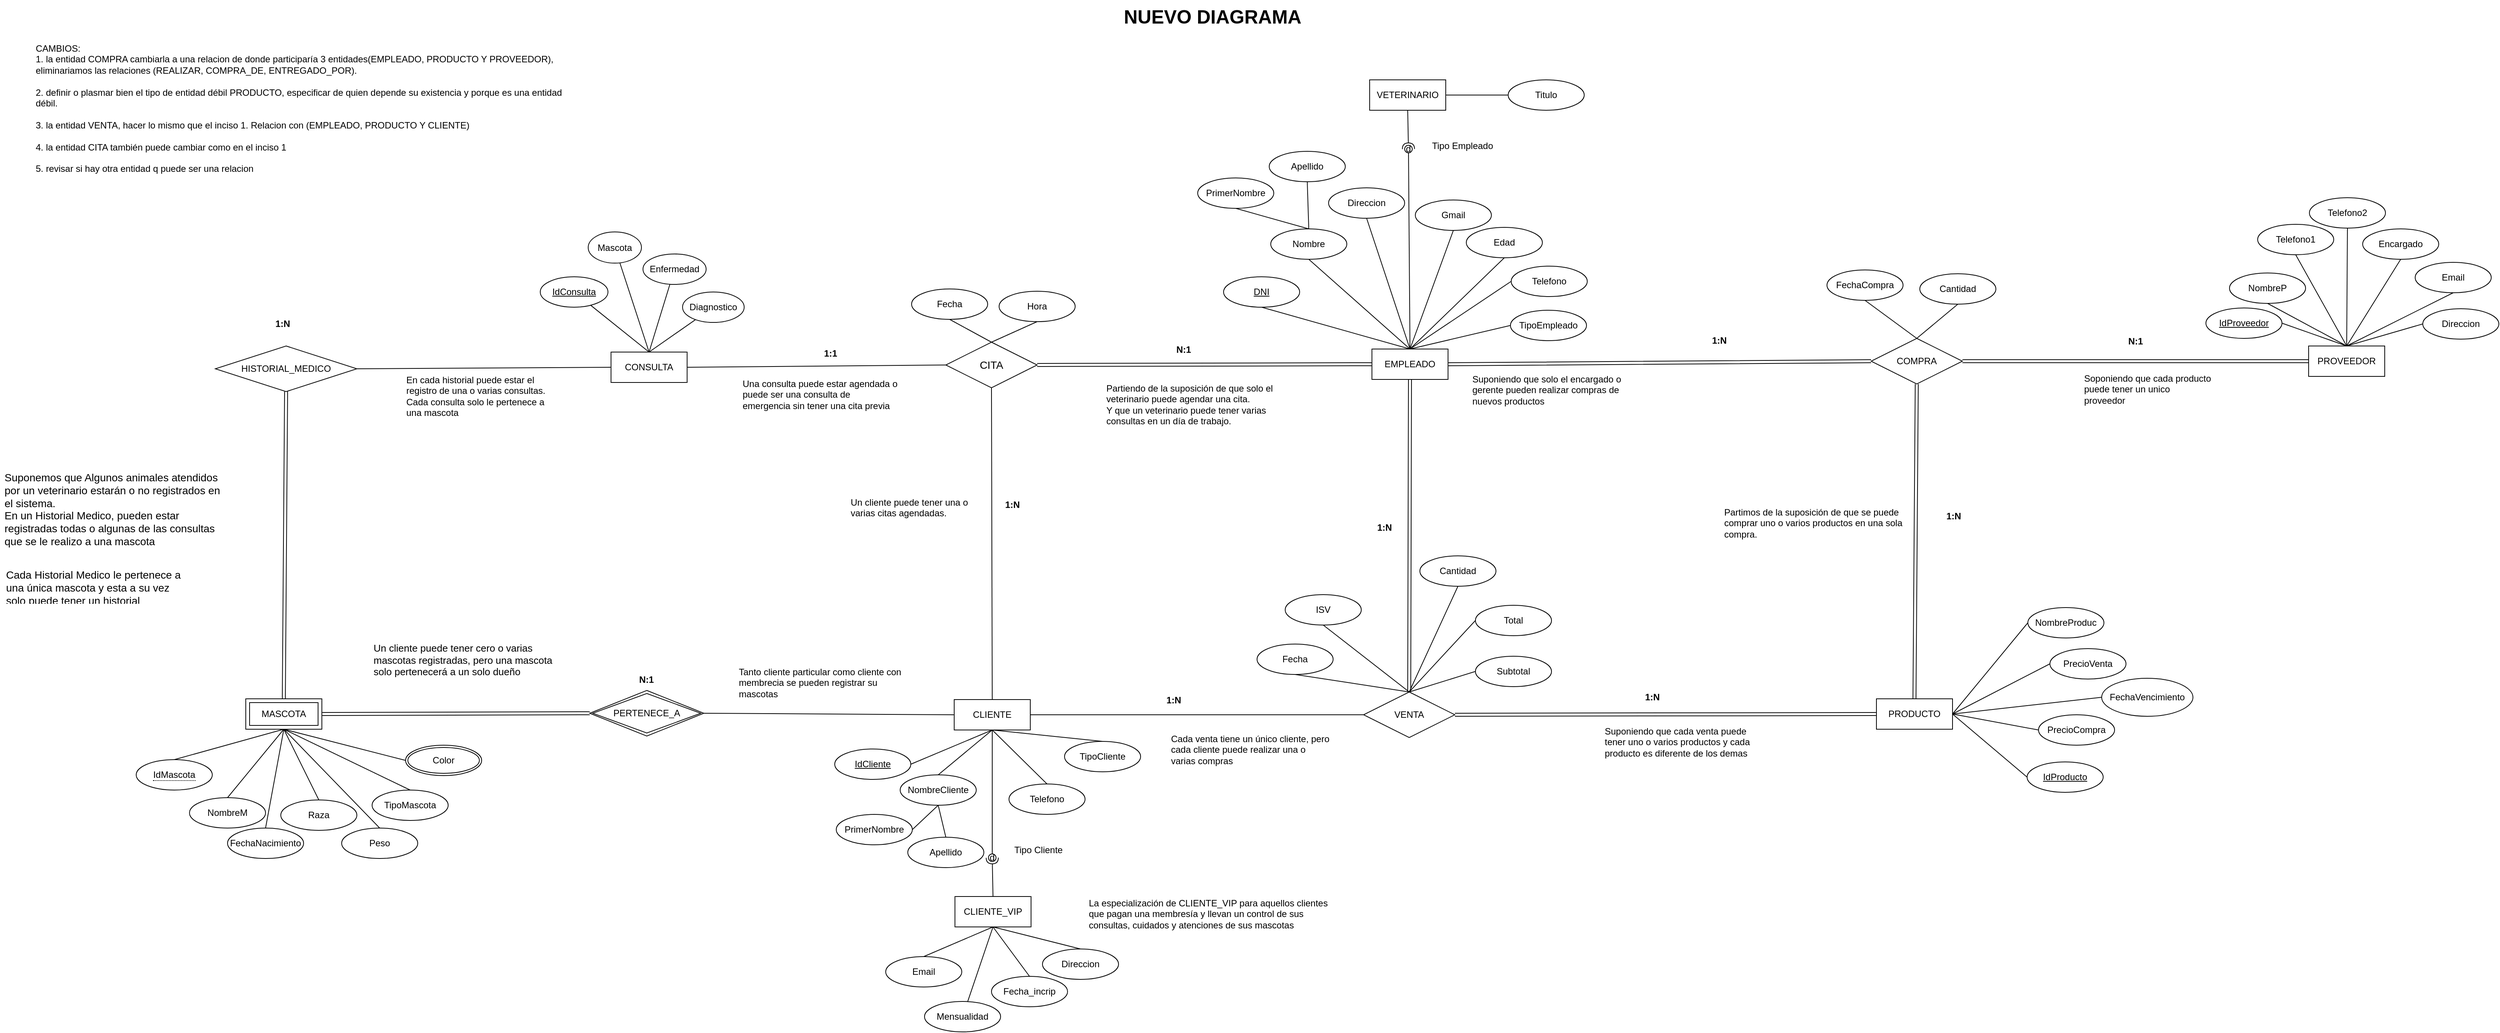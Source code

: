 <mxfile version="20.1.1" type="device" pages="2"><diagram id="Bc5COBm9kngVSjxMCyHH" name="Page-1"><mxGraphModel dx="753" dy="-774" grid="0" gridSize="10" guides="0" tooltips="1" connect="1" arrows="1" fold="1" page="1" pageScale="1" pageWidth="1920" pageHeight="1200" math="0" shadow="0"><root><mxCell id="0"/><mxCell id="1" parent="0"/><mxCell id="JQ4SeFfIe4-Erb9v9RAq-2" value="EMPLEADO" style="whiteSpace=wrap;html=1;align=center;" parent="1" vertex="1"><mxGeometry x="1890" y="1704" width="100" height="40" as="geometry"/></mxCell><mxCell id="JQ4SeFfIe4-Erb9v9RAq-4" value="Nombre" style="ellipse;whiteSpace=wrap;html=1;align=center;" parent="1" vertex="1"><mxGeometry x="1757" y="1546" width="100" height="40" as="geometry"/></mxCell><mxCell id="JQ4SeFfIe4-Erb9v9RAq-5" value="&lt;u&gt;DNI&lt;/u&gt;" style="ellipse;whiteSpace=wrap;html=1;align=center;" parent="1" vertex="1"><mxGeometry x="1695" y="1609" width="100" height="40" as="geometry"/></mxCell><mxCell id="JQ4SeFfIe4-Erb9v9RAq-6" value="Direccion" style="ellipse;whiteSpace=wrap;html=1;align=center;" parent="1" vertex="1"><mxGeometry x="1833" y="1492" width="100" height="40" as="geometry"/></mxCell><mxCell id="JQ4SeFfIe4-Erb9v9RAq-7" value="Edad" style="ellipse;whiteSpace=wrap;html=1;align=center;" parent="1" vertex="1"><mxGeometry x="2014" y="1544" width="100" height="40" as="geometry"/></mxCell><mxCell id="JQ4SeFfIe4-Erb9v9RAq-9" value="" style="endArrow=none;html=1;rounded=0;exitX=0.5;exitY=0;exitDx=0;exitDy=0;entryX=0.5;entryY=1;entryDx=0;entryDy=0;" parent="1" source="JQ4SeFfIe4-Erb9v9RAq-2" target="JQ4SeFfIe4-Erb9v9RAq-5" edge="1"><mxGeometry relative="1" as="geometry"><mxPoint x="1823" y="1724" as="sourcePoint"/><mxPoint x="1983" y="1724" as="targetPoint"/></mxGeometry></mxCell><mxCell id="JQ4SeFfIe4-Erb9v9RAq-10" value="" style="endArrow=none;html=1;rounded=0;exitX=0.5;exitY=0;exitDx=0;exitDy=0;entryX=0.5;entryY=1;entryDx=0;entryDy=0;" parent="1" source="JQ4SeFfIe4-Erb9v9RAq-2" target="JQ4SeFfIe4-Erb9v9RAq-4" edge="1"><mxGeometry relative="1" as="geometry"><mxPoint x="1823" y="1724" as="sourcePoint"/><mxPoint x="1983" y="1724" as="targetPoint"/></mxGeometry></mxCell><mxCell id="JQ4SeFfIe4-Erb9v9RAq-11" value="" style="endArrow=none;html=1;rounded=0;exitX=0.5;exitY=0;exitDx=0;exitDy=0;entryX=0.5;entryY=1;entryDx=0;entryDy=0;" parent="1" source="JQ4SeFfIe4-Erb9v9RAq-2" target="JQ4SeFfIe4-Erb9v9RAq-6" edge="1"><mxGeometry relative="1" as="geometry"><mxPoint x="1823" y="1724" as="sourcePoint"/><mxPoint x="1983" y="1724" as="targetPoint"/></mxGeometry></mxCell><mxCell id="JQ4SeFfIe4-Erb9v9RAq-12" value="" style="endArrow=none;html=1;rounded=0;exitX=0.5;exitY=0;exitDx=0;exitDy=0;entryX=0.5;entryY=1;entryDx=0;entryDy=0;" parent="1" source="JQ4SeFfIe4-Erb9v9RAq-2" target="JQ4SeFfIe4-Erb9v9RAq-7" edge="1"><mxGeometry relative="1" as="geometry"><mxPoint x="1823" y="1724" as="sourcePoint"/><mxPoint x="1983" y="1724" as="targetPoint"/></mxGeometry></mxCell><mxCell id="JQ4SeFfIe4-Erb9v9RAq-13" value="TipoEmpleado" style="ellipse;whiteSpace=wrap;html=1;align=center;" parent="1" vertex="1"><mxGeometry x="2072" y="1653" width="100" height="40" as="geometry"/></mxCell><mxCell id="JQ4SeFfIe4-Erb9v9RAq-14" value="" style="endArrow=none;html=1;rounded=0;exitX=0.5;exitY=0;exitDx=0;exitDy=0;entryX=0;entryY=0.5;entryDx=0;entryDy=0;" parent="1" source="JQ4SeFfIe4-Erb9v9RAq-2" target="Lk8zuDpsyA4zFW-MowiC-6" edge="1"><mxGeometry relative="1" as="geometry"><mxPoint x="1823" y="1724" as="sourcePoint"/><mxPoint x="2077" y="1610" as="targetPoint"/></mxGeometry></mxCell><mxCell id="JQ4SeFfIe4-Erb9v9RAq-15" value="" style="endArrow=none;html=1;rounded=0;exitX=0.5;exitY=0;exitDx=0;exitDy=0;entryX=0;entryY=0.5;entryDx=0;entryDy=0;" parent="1" source="JQ4SeFfIe4-Erb9v9RAq-2" target="JQ4SeFfIe4-Erb9v9RAq-13" edge="1"><mxGeometry relative="1" as="geometry"><mxPoint x="1823" y="1724" as="sourcePoint"/><mxPoint x="1983" y="1724" as="targetPoint"/></mxGeometry></mxCell><mxCell id="JQ4SeFfIe4-Erb9v9RAq-16" value="CLIENTE" style="whiteSpace=wrap;html=1;align=center;" parent="1" vertex="1"><mxGeometry x="1341" y="2165" width="100" height="40" as="geometry"/></mxCell><mxCell id="JQ4SeFfIe4-Erb9v9RAq-17" value="NombreCliente" style="ellipse;whiteSpace=wrap;html=1;align=center;" parent="1" vertex="1"><mxGeometry x="1270" y="2264" width="100" height="40" as="geometry"/></mxCell><mxCell id="JQ4SeFfIe4-Erb9v9RAq-19" value="IdCliente" style="ellipse;whiteSpace=wrap;html=1;align=center;fontStyle=4;" parent="1" vertex="1"><mxGeometry x="1184" y="2230" width="100" height="40" as="geometry"/></mxCell><mxCell id="JQ4SeFfIe4-Erb9v9RAq-20" value="Gmail" style="ellipse;whiteSpace=wrap;html=1;align=center;" parent="1" vertex="1"><mxGeometry x="1947" y="1508" width="100" height="40" as="geometry"/></mxCell><mxCell id="JQ4SeFfIe4-Erb9v9RAq-21" value="" style="endArrow=none;html=1;rounded=0;exitX=0.5;exitY=0;exitDx=0;exitDy=0;entryX=0.5;entryY=1;entryDx=0;entryDy=0;" parent="1" source="JQ4SeFfIe4-Erb9v9RAq-2" target="JQ4SeFfIe4-Erb9v9RAq-20" edge="1"><mxGeometry relative="1" as="geometry"><mxPoint x="2243" y="1774" as="sourcePoint"/><mxPoint x="2403" y="1774" as="targetPoint"/></mxGeometry></mxCell><mxCell id="JQ4SeFfIe4-Erb9v9RAq-23" value="PrimerNombre" style="ellipse;whiteSpace=wrap;html=1;align=center;" parent="1" vertex="1"><mxGeometry x="1661" y="1479" width="100" height="40" as="geometry"/></mxCell><mxCell id="JQ4SeFfIe4-Erb9v9RAq-24" value="Apellido" style="ellipse;whiteSpace=wrap;html=1;align=center;" parent="1" vertex="1"><mxGeometry x="1755" y="1444" width="100" height="40" as="geometry"/></mxCell><mxCell id="JQ4SeFfIe4-Erb9v9RAq-25" value="" style="endArrow=none;html=1;rounded=0;exitX=0.5;exitY=0;exitDx=0;exitDy=0;entryX=0.5;entryY=1;entryDx=0;entryDy=0;" parent="1" source="JQ4SeFfIe4-Erb9v9RAq-4" target="JQ4SeFfIe4-Erb9v9RAq-23" edge="1"><mxGeometry relative="1" as="geometry"><mxPoint x="2183" y="1734" as="sourcePoint"/><mxPoint x="2343" y="1734" as="targetPoint"/></mxGeometry></mxCell><mxCell id="JQ4SeFfIe4-Erb9v9RAq-26" value="" style="endArrow=none;html=1;rounded=0;exitX=0.5;exitY=0;exitDx=0;exitDy=0;entryX=0.5;entryY=1;entryDx=0;entryDy=0;" parent="1" source="JQ4SeFfIe4-Erb9v9RAq-4" target="JQ4SeFfIe4-Erb9v9RAq-24" edge="1"><mxGeometry relative="1" as="geometry"><mxPoint x="2183" y="1734" as="sourcePoint"/><mxPoint x="2343" y="1734" as="targetPoint"/></mxGeometry></mxCell><mxCell id="JQ4SeFfIe4-Erb9v9RAq-27" value="PrimerNombre" style="ellipse;whiteSpace=wrap;html=1;align=center;" parent="1" vertex="1"><mxGeometry x="1186" y="2316" width="100" height="40" as="geometry"/></mxCell><mxCell id="JQ4SeFfIe4-Erb9v9RAq-28" value="Apellido" style="ellipse;whiteSpace=wrap;html=1;align=center;" parent="1" vertex="1"><mxGeometry x="1280" y="2346" width="100" height="40" as="geometry"/></mxCell><mxCell id="JQ4SeFfIe4-Erb9v9RAq-29" value="Direccion" style="ellipse;whiteSpace=wrap;html=1;align=center;" parent="1" vertex="1"><mxGeometry x="1457" y="2493" width="100" height="40" as="geometry"/></mxCell><mxCell id="JQ4SeFfIe4-Erb9v9RAq-30" value="Email" style="ellipse;whiteSpace=wrap;html=1;align=center;" parent="1" vertex="1"><mxGeometry x="1251" y="2503" width="100" height="40" as="geometry"/></mxCell><mxCell id="JQ4SeFfIe4-Erb9v9RAq-31" value="" style="endArrow=none;html=1;rounded=0;exitX=1;exitY=0.5;exitDx=0;exitDy=0;entryX=0.5;entryY=1;entryDx=0;entryDy=0;" parent="1" source="JQ4SeFfIe4-Erb9v9RAq-19" target="JQ4SeFfIe4-Erb9v9RAq-16" edge="1"><mxGeometry relative="1" as="geometry"><mxPoint x="1776" y="2254" as="sourcePoint"/><mxPoint x="1936" y="2254" as="targetPoint"/></mxGeometry></mxCell><mxCell id="JQ4SeFfIe4-Erb9v9RAq-32" value="" style="endArrow=none;html=1;rounded=0;exitX=0.5;exitY=0;exitDx=0;exitDy=0;entryX=0.5;entryY=1;entryDx=0;entryDy=0;" parent="1" source="JQ4SeFfIe4-Erb9v9RAq-17" target="JQ4SeFfIe4-Erb9v9RAq-16" edge="1"><mxGeometry relative="1" as="geometry"><mxPoint x="1776" y="2254" as="sourcePoint"/><mxPoint x="1936" y="2254" as="targetPoint"/></mxGeometry></mxCell><mxCell id="JQ4SeFfIe4-Erb9v9RAq-33" value="" style="endArrow=none;html=1;rounded=0;exitX=0.5;exitY=0;exitDx=0;exitDy=0;entryX=0.5;entryY=1;entryDx=0;entryDy=0;" parent="1" source="Lk8zuDpsyA4zFW-MowiC-7" target="JQ4SeFfIe4-Erb9v9RAq-16" edge="1"><mxGeometry relative="1" as="geometry"><mxPoint x="1776" y="2254" as="sourcePoint"/><mxPoint x="1936" y="2254" as="targetPoint"/></mxGeometry></mxCell><mxCell id="JQ4SeFfIe4-Erb9v9RAq-34" value="" style="endArrow=none;html=1;rounded=0;entryX=0.5;entryY=1;entryDx=0;entryDy=0;exitX=0.5;exitY=0;exitDx=0;exitDy=0;" parent="1" source="JQ4SeFfIe4-Erb9v9RAq-29" target="JQ4SeFfIe4-Erb9v9RAq-156" edge="1"><mxGeometry relative="1" as="geometry"><mxPoint x="1899" y="2848" as="sourcePoint"/><mxPoint x="2059" y="2848" as="targetPoint"/></mxGeometry></mxCell><mxCell id="JQ4SeFfIe4-Erb9v9RAq-35" value="" style="endArrow=none;html=1;rounded=0;exitX=0.5;exitY=0;exitDx=0;exitDy=0;entryX=0.5;entryY=1;entryDx=0;entryDy=0;" parent="1" source="JQ4SeFfIe4-Erb9v9RAq-30" target="JQ4SeFfIe4-Erb9v9RAq-156" edge="1"><mxGeometry relative="1" as="geometry"><mxPoint x="1899" y="2848" as="sourcePoint"/><mxPoint x="2059" y="2848" as="targetPoint"/></mxGeometry></mxCell><mxCell id="JQ4SeFfIe4-Erb9v9RAq-36" value="" style="endArrow=none;html=1;rounded=0;exitX=1;exitY=0.5;exitDx=0;exitDy=0;entryX=0.5;entryY=1;entryDx=0;entryDy=0;" parent="1" source="JQ4SeFfIe4-Erb9v9RAq-27" target="JQ4SeFfIe4-Erb9v9RAq-17" edge="1"><mxGeometry relative="1" as="geometry"><mxPoint x="1866" y="2258" as="sourcePoint"/><mxPoint x="2026" y="2258" as="targetPoint"/></mxGeometry></mxCell><mxCell id="JQ4SeFfIe4-Erb9v9RAq-37" value="" style="endArrow=none;html=1;rounded=0;exitX=0.5;exitY=0;exitDx=0;exitDy=0;entryX=0.5;entryY=1;entryDx=0;entryDy=0;" parent="1" source="JQ4SeFfIe4-Erb9v9RAq-28" target="JQ4SeFfIe4-Erb9v9RAq-17" edge="1"><mxGeometry relative="1" as="geometry"><mxPoint x="1866" y="2258" as="sourcePoint"/><mxPoint x="2026" y="2258" as="targetPoint"/></mxGeometry></mxCell><mxCell id="JQ4SeFfIe4-Erb9v9RAq-38" value="MASCOTA" style="shape=ext;margin=3;double=1;whiteSpace=wrap;html=1;align=center;" parent="1" vertex="1"><mxGeometry x="410" y="2164" width="100" height="40" as="geometry"/></mxCell><mxCell id="JQ4SeFfIe4-Erb9v9RAq-39" value="&lt;span style=&quot;border-bottom: 1px dotted&quot;&gt;IdMascota&lt;/span&gt;" style="ellipse;whiteSpace=wrap;html=1;align=center;" parent="1" vertex="1"><mxGeometry x="266" y="2244" width="100" height="40" as="geometry"/></mxCell><mxCell id="JQ4SeFfIe4-Erb9v9RAq-40" value="NombreM" style="ellipse;whiteSpace=wrap;html=1;align=center;" parent="1" vertex="1"><mxGeometry x="336" y="2294" width="100" height="40" as="geometry"/></mxCell><mxCell id="JQ4SeFfIe4-Erb9v9RAq-41" value="FechaNacimiento" style="ellipse;whiteSpace=wrap;html=1;align=center;" parent="1" vertex="1"><mxGeometry x="386" y="2334" width="100" height="40" as="geometry"/></mxCell><mxCell id="JQ4SeFfIe4-Erb9v9RAq-42" value="Raza" style="ellipse;whiteSpace=wrap;html=1;align=center;" parent="1" vertex="1"><mxGeometry x="456" y="2297" width="100" height="40" as="geometry"/></mxCell><mxCell id="JQ4SeFfIe4-Erb9v9RAq-43" value="Peso" style="ellipse;whiteSpace=wrap;html=1;align=center;" parent="1" vertex="1"><mxGeometry x="536" y="2334" width="100" height="40" as="geometry"/></mxCell><mxCell id="JQ4SeFfIe4-Erb9v9RAq-44" value="TipoMascota" style="ellipse;whiteSpace=wrap;html=1;align=center;" parent="1" vertex="1"><mxGeometry x="576" y="2284" width="100" height="40" as="geometry"/></mxCell><mxCell id="JQ4SeFfIe4-Erb9v9RAq-45" value="Color" style="ellipse;shape=doubleEllipse;margin=3;whiteSpace=wrap;html=1;align=center;" parent="1" vertex="1"><mxGeometry x="620" y="2225" width="100" height="40" as="geometry"/></mxCell><mxCell id="JQ4SeFfIe4-Erb9v9RAq-46" value="" style="endArrow=none;html=1;rounded=0;exitX=0.5;exitY=0;exitDx=0;exitDy=0;entryX=0.5;entryY=1;entryDx=0;entryDy=0;" parent="1" source="JQ4SeFfIe4-Erb9v9RAq-39" target="JQ4SeFfIe4-Erb9v9RAq-38" edge="1"><mxGeometry relative="1" as="geometry"><mxPoint x="406" y="2207" as="sourcePoint"/><mxPoint x="566" y="2207" as="targetPoint"/></mxGeometry></mxCell><mxCell id="JQ4SeFfIe4-Erb9v9RAq-47" value="" style="endArrow=none;html=1;rounded=0;exitX=0.5;exitY=0;exitDx=0;exitDy=0;entryX=0.5;entryY=1;entryDx=0;entryDy=0;" parent="1" source="JQ4SeFfIe4-Erb9v9RAq-40" target="JQ4SeFfIe4-Erb9v9RAq-38" edge="1"><mxGeometry relative="1" as="geometry"><mxPoint x="406" y="2207" as="sourcePoint"/><mxPoint x="566" y="2207" as="targetPoint"/></mxGeometry></mxCell><mxCell id="JQ4SeFfIe4-Erb9v9RAq-48" value="" style="endArrow=none;html=1;rounded=0;exitX=0.5;exitY=0;exitDx=0;exitDy=0;entryX=0.5;entryY=1;entryDx=0;entryDy=0;" parent="1" source="JQ4SeFfIe4-Erb9v9RAq-41" target="JQ4SeFfIe4-Erb9v9RAq-38" edge="1"><mxGeometry relative="1" as="geometry"><mxPoint x="406" y="2207" as="sourcePoint"/><mxPoint x="566" y="2207" as="targetPoint"/></mxGeometry></mxCell><mxCell id="JQ4SeFfIe4-Erb9v9RAq-49" value="" style="endArrow=none;html=1;rounded=0;exitX=0.5;exitY=0;exitDx=0;exitDy=0;entryX=0.5;entryY=1;entryDx=0;entryDy=0;" parent="1" source="JQ4SeFfIe4-Erb9v9RAq-42" target="JQ4SeFfIe4-Erb9v9RAq-38" edge="1"><mxGeometry relative="1" as="geometry"><mxPoint x="406" y="2207" as="sourcePoint"/><mxPoint x="566" y="2207" as="targetPoint"/></mxGeometry></mxCell><mxCell id="JQ4SeFfIe4-Erb9v9RAq-50" value="" style="endArrow=none;html=1;rounded=0;exitX=0.5;exitY=0;exitDx=0;exitDy=0;entryX=0.5;entryY=1;entryDx=0;entryDy=0;" parent="1" source="JQ4SeFfIe4-Erb9v9RAq-43" target="JQ4SeFfIe4-Erb9v9RAq-38" edge="1"><mxGeometry relative="1" as="geometry"><mxPoint x="406" y="2207" as="sourcePoint"/><mxPoint x="566" y="2207" as="targetPoint"/></mxGeometry></mxCell><mxCell id="JQ4SeFfIe4-Erb9v9RAq-51" value="" style="endArrow=none;html=1;rounded=0;exitX=0.5;exitY=0;exitDx=0;exitDy=0;entryX=0.5;entryY=1;entryDx=0;entryDy=0;" parent="1" source="JQ4SeFfIe4-Erb9v9RAq-44" target="JQ4SeFfIe4-Erb9v9RAq-38" edge="1"><mxGeometry relative="1" as="geometry"><mxPoint x="406" y="2207" as="sourcePoint"/><mxPoint x="566" y="2207" as="targetPoint"/></mxGeometry></mxCell><mxCell id="JQ4SeFfIe4-Erb9v9RAq-52" value="" style="endArrow=none;html=1;rounded=0;entryX=0;entryY=0.5;entryDx=0;entryDy=0;exitX=0.5;exitY=1;exitDx=0;exitDy=0;" parent="1" source="JQ4SeFfIe4-Erb9v9RAq-38" target="JQ4SeFfIe4-Erb9v9RAq-45" edge="1"><mxGeometry relative="1" as="geometry"><mxPoint x="556" y="2177" as="sourcePoint"/><mxPoint x="566" y="2207" as="targetPoint"/></mxGeometry></mxCell><mxCell id="JQ4SeFfIe4-Erb9v9RAq-53" value="PROVEEDOR" style="whiteSpace=wrap;html=1;align=center;" parent="1" vertex="1"><mxGeometry x="3121" y="1700" width="100" height="40" as="geometry"/></mxCell><mxCell id="JQ4SeFfIe4-Erb9v9RAq-54" value="IdProveedor" style="ellipse;whiteSpace=wrap;html=1;align=center;fontStyle=4;" parent="1" vertex="1"><mxGeometry x="2986" y="1650" width="100" height="40" as="geometry"/></mxCell><mxCell id="JQ4SeFfIe4-Erb9v9RAq-55" value="NombreP" style="ellipse;whiteSpace=wrap;html=1;align=center;" parent="1" vertex="1"><mxGeometry x="3017" y="1604" width="100" height="40" as="geometry"/></mxCell><mxCell id="JQ4SeFfIe4-Erb9v9RAq-57" value="Direccion" style="ellipse;whiteSpace=wrap;html=1;align=center;" parent="1" vertex="1"><mxGeometry x="3271" y="1651" width="100" height="40" as="geometry"/></mxCell><mxCell id="JQ4SeFfIe4-Erb9v9RAq-58" value="Email" style="ellipse;whiteSpace=wrap;html=1;align=center;" parent="1" vertex="1"><mxGeometry x="3261" y="1590" width="100" height="40" as="geometry"/></mxCell><mxCell id="JQ4SeFfIe4-Erb9v9RAq-59" value="Encargado" style="ellipse;whiteSpace=wrap;html=1;align=center;" parent="1" vertex="1"><mxGeometry x="3192" y="1546" width="100" height="40" as="geometry"/></mxCell><mxCell id="JQ4SeFfIe4-Erb9v9RAq-60" value="" style="endArrow=none;html=1;rounded=0;exitX=1;exitY=0.5;exitDx=0;exitDy=0;entryX=0.5;entryY=0;entryDx=0;entryDy=0;" parent="1" source="JQ4SeFfIe4-Erb9v9RAq-54" target="JQ4SeFfIe4-Erb9v9RAq-53" edge="1"><mxGeometry relative="1" as="geometry"><mxPoint x="3090.5" y="1822" as="sourcePoint"/><mxPoint x="3250.5" y="1822" as="targetPoint"/></mxGeometry></mxCell><mxCell id="JQ4SeFfIe4-Erb9v9RAq-61" value="" style="endArrow=none;html=1;rounded=0;exitX=0.5;exitY=1;exitDx=0;exitDy=0;entryX=0.5;entryY=0;entryDx=0;entryDy=0;" parent="1" source="JQ4SeFfIe4-Erb9v9RAq-55" target="JQ4SeFfIe4-Erb9v9RAq-53" edge="1"><mxGeometry relative="1" as="geometry"><mxPoint x="3090.5" y="1822" as="sourcePoint"/><mxPoint x="3250.5" y="1822" as="targetPoint"/></mxGeometry></mxCell><mxCell id="JQ4SeFfIe4-Erb9v9RAq-62" value="" style="endArrow=none;html=1;rounded=0;exitX=0.5;exitY=1;exitDx=0;exitDy=0;entryX=0.5;entryY=0;entryDx=0;entryDy=0;" parent="1" source="Lk8zuDpsyA4zFW-MowiC-2" target="JQ4SeFfIe4-Erb9v9RAq-53" edge="1"><mxGeometry relative="1" as="geometry"><mxPoint x="3110" y="1593" as="sourcePoint"/><mxPoint x="3250.5" y="1822" as="targetPoint"/></mxGeometry></mxCell><mxCell id="JQ4SeFfIe4-Erb9v9RAq-63" value="" style="endArrow=none;html=1;rounded=0;exitX=0.5;exitY=0;exitDx=0;exitDy=0;entryX=0;entryY=0.5;entryDx=0;entryDy=0;" parent="1" source="JQ4SeFfIe4-Erb9v9RAq-53" target="JQ4SeFfIe4-Erb9v9RAq-57" edge="1"><mxGeometry relative="1" as="geometry"><mxPoint x="3210.5" y="1762" as="sourcePoint"/><mxPoint x="3210.5" y="1812" as="targetPoint"/></mxGeometry></mxCell><mxCell id="JQ4SeFfIe4-Erb9v9RAq-64" value="" style="endArrow=none;html=1;rounded=0;exitX=0.5;exitY=1;exitDx=0;exitDy=0;entryX=0.5;entryY=0;entryDx=0;entryDy=0;" parent="1" source="JQ4SeFfIe4-Erb9v9RAq-58" target="JQ4SeFfIe4-Erb9v9RAq-53" edge="1"><mxGeometry relative="1" as="geometry"><mxPoint x="3090.5" y="1582" as="sourcePoint"/><mxPoint x="3250.5" y="1582" as="targetPoint"/></mxGeometry></mxCell><mxCell id="JQ4SeFfIe4-Erb9v9RAq-65" value="" style="endArrow=none;html=1;rounded=0;exitX=0.5;exitY=1;exitDx=0;exitDy=0;entryX=0.5;entryY=0;entryDx=0;entryDy=0;" parent="1" source="JQ4SeFfIe4-Erb9v9RAq-59" target="JQ4SeFfIe4-Erb9v9RAq-53" edge="1"><mxGeometry relative="1" as="geometry"><mxPoint x="3090.5" y="1702" as="sourcePoint"/><mxPoint x="3250.5" y="1702" as="targetPoint"/></mxGeometry></mxCell><mxCell id="JQ4SeFfIe4-Erb9v9RAq-67" value="&lt;u&gt;IdProducto&lt;/u&gt;" style="ellipse;whiteSpace=wrap;html=1;align=center;" parent="1" vertex="1"><mxGeometry x="2751" y="2247" width="100" height="40" as="geometry"/></mxCell><mxCell id="JQ4SeFfIe4-Erb9v9RAq-68" value="NombreProduc" style="ellipse;whiteSpace=wrap;html=1;align=center;" parent="1" vertex="1"><mxGeometry x="2752" y="2044" width="100" height="40" as="geometry"/></mxCell><mxCell id="JQ4SeFfIe4-Erb9v9RAq-69" value="PrecioVenta" style="ellipse;whiteSpace=wrap;html=1;align=center;" parent="1" vertex="1"><mxGeometry x="2781" y="2098" width="100" height="40" as="geometry"/></mxCell><mxCell id="JQ4SeFfIe4-Erb9v9RAq-70" value="PrecioCompra" style="ellipse;whiteSpace=wrap;html=1;align=center;" parent="1" vertex="1"><mxGeometry x="2766" y="2185" width="100" height="40" as="geometry"/></mxCell><mxCell id="JQ4SeFfIe4-Erb9v9RAq-72" value="FechaVencimiento" style="ellipse;whiteSpace=wrap;html=1;align=center;" parent="1" vertex="1"><mxGeometry x="2849" y="2137" width="120" height="50" as="geometry"/></mxCell><mxCell id="JQ4SeFfIe4-Erb9v9RAq-74" value="" style="endArrow=none;html=1;rounded=0;entryX=1;entryY=0.5;entryDx=0;entryDy=0;exitX=0;exitY=0.5;exitDx=0;exitDy=0;" parent="1" source="JQ4SeFfIe4-Erb9v9RAq-67" target="Lk8zuDpsyA4zFW-MowiC-1" edge="1"><mxGeometry relative="1" as="geometry"><mxPoint x="2770" y="2268" as="sourcePoint"/><mxPoint x="2950" y="2248" as="targetPoint"/></mxGeometry></mxCell><mxCell id="JQ4SeFfIe4-Erb9v9RAq-75" value="" style="endArrow=none;html=1;rounded=0;exitX=0;exitY=0.5;exitDx=0;exitDy=0;entryX=1;entryY=0.5;entryDx=0;entryDy=0;" parent="1" source="JQ4SeFfIe4-Erb9v9RAq-68" target="Lk8zuDpsyA4zFW-MowiC-1" edge="1"><mxGeometry relative="1" as="geometry"><mxPoint x="2770" y="2498" as="sourcePoint"/><mxPoint x="2930" y="2498" as="targetPoint"/></mxGeometry></mxCell><mxCell id="JQ4SeFfIe4-Erb9v9RAq-77" value="" style="endArrow=none;html=1;rounded=0;exitX=0;exitY=0.5;exitDx=0;exitDy=0;entryX=1;entryY=0.5;entryDx=0;entryDy=0;" parent="1" source="JQ4SeFfIe4-Erb9v9RAq-69" target="Lk8zuDpsyA4zFW-MowiC-1" edge="1"><mxGeometry relative="1" as="geometry"><mxPoint x="2770" y="2498" as="sourcePoint"/><mxPoint x="2930" y="2498" as="targetPoint"/></mxGeometry></mxCell><mxCell id="JQ4SeFfIe4-Erb9v9RAq-78" value="" style="endArrow=none;html=1;rounded=0;exitX=0;exitY=0.5;exitDx=0;exitDy=0;entryX=1;entryY=0.5;entryDx=0;entryDy=0;" parent="1" source="JQ4SeFfIe4-Erb9v9RAq-70" target="Lk8zuDpsyA4zFW-MowiC-1" edge="1"><mxGeometry relative="1" as="geometry"><mxPoint x="2770" y="2498" as="sourcePoint"/><mxPoint x="2930" y="2498" as="targetPoint"/></mxGeometry></mxCell><mxCell id="JQ4SeFfIe4-Erb9v9RAq-79" value="" style="endArrow=none;html=1;rounded=0;exitX=0;exitY=0.5;exitDx=0;exitDy=0;entryX=1;entryY=0.5;entryDx=0;entryDy=0;" parent="1" source="JQ4SeFfIe4-Erb9v9RAq-72" target="Lk8zuDpsyA4zFW-MowiC-1" edge="1"><mxGeometry relative="1" as="geometry"><mxPoint x="3220" y="2388" as="sourcePoint"/><mxPoint x="3380" y="2388" as="targetPoint"/></mxGeometry></mxCell><mxCell id="JQ4SeFfIe4-Erb9v9RAq-84" value="FechaCompra" style="ellipse;whiteSpace=wrap;html=1;align=center;" parent="1" vertex="1"><mxGeometry x="2488" y="1600" width="100" height="40" as="geometry"/></mxCell><mxCell id="JQ4SeFfIe4-Erb9v9RAq-85" value="Cantidad" style="ellipse;whiteSpace=wrap;html=1;align=center;" parent="1" vertex="1"><mxGeometry x="2610" y="1605" width="100" height="40" as="geometry"/></mxCell><mxCell id="JQ4SeFfIe4-Erb9v9RAq-89" value="" style="endArrow=none;html=1;rounded=0;exitX=0.5;exitY=1;exitDx=0;exitDy=0;entryX=0.5;entryY=0;entryDx=0;entryDy=0;" parent="1" source="JQ4SeFfIe4-Erb9v9RAq-84" target="JQ4SeFfIe4-Erb9v9RAq-225" edge="1"><mxGeometry relative="1" as="geometry"><mxPoint x="2892" y="1726" as="sourcePoint"/><mxPoint x="3052" y="1726" as="targetPoint"/></mxGeometry></mxCell><mxCell id="JQ4SeFfIe4-Erb9v9RAq-90" value="" style="endArrow=none;html=1;rounded=0;exitX=0.5;exitY=1;exitDx=0;exitDy=0;entryX=0.5;entryY=0;entryDx=0;entryDy=0;" parent="1" source="JQ4SeFfIe4-Erb9v9RAq-85" target="JQ4SeFfIe4-Erb9v9RAq-225" edge="1"><mxGeometry relative="1" as="geometry"><mxPoint x="2892" y="1726" as="sourcePoint"/><mxPoint x="3052" y="1726" as="targetPoint"/></mxGeometry></mxCell><mxCell id="JQ4SeFfIe4-Erb9v9RAq-95" value="Fecha" style="ellipse;whiteSpace=wrap;html=1;align=center;" parent="1" vertex="1"><mxGeometry x="1285" y="1625" width="100" height="40" as="geometry"/></mxCell><mxCell id="JQ4SeFfIe4-Erb9v9RAq-96" value="Hora" style="ellipse;whiteSpace=wrap;html=1;align=center;" parent="1" vertex="1"><mxGeometry x="1400" y="1628" width="100" height="40" as="geometry"/></mxCell><mxCell id="JQ4SeFfIe4-Erb9v9RAq-99" value="" style="endArrow=none;html=1;rounded=0;exitX=0.5;exitY=1;exitDx=0;exitDy=0;entryX=0.5;entryY=0;entryDx=0;entryDy=0;" parent="1" source="JQ4SeFfIe4-Erb9v9RAq-95" target="JQ4SeFfIe4-Erb9v9RAq-190" edge="1"><mxGeometry relative="1" as="geometry"><mxPoint x="1423" y="2045" as="sourcePoint"/><mxPoint x="1413" y="2025" as="targetPoint"/></mxGeometry></mxCell><mxCell id="JQ4SeFfIe4-Erb9v9RAq-100" value="" style="endArrow=none;html=1;rounded=0;exitX=0.5;exitY=1;exitDx=0;exitDy=0;entryX=0.5;entryY=0;entryDx=0;entryDy=0;" parent="1" source="JQ4SeFfIe4-Erb9v9RAq-96" target="JQ4SeFfIe4-Erb9v9RAq-190" edge="1"><mxGeometry relative="1" as="geometry"><mxPoint x="1603" y="2135" as="sourcePoint"/><mxPoint x="1413" y="2025" as="targetPoint"/></mxGeometry></mxCell><mxCell id="JQ4SeFfIe4-Erb9v9RAq-103" value="Fecha" style="ellipse;whiteSpace=wrap;html=1;align=center;" parent="1" vertex="1"><mxGeometry x="1739" y="2092" width="100" height="40" as="geometry"/></mxCell><mxCell id="JQ4SeFfIe4-Erb9v9RAq-104" value="Cantidad" style="ellipse;whiteSpace=wrap;html=1;align=center;" parent="1" vertex="1"><mxGeometry x="1953" y="1976" width="100" height="40" as="geometry"/></mxCell><mxCell id="JQ4SeFfIe4-Erb9v9RAq-105" value="Subtotal" style="ellipse;whiteSpace=wrap;html=1;align=center;" parent="1" vertex="1"><mxGeometry x="2026" y="2108" width="100" height="40" as="geometry"/></mxCell><mxCell id="JQ4SeFfIe4-Erb9v9RAq-106" value="Total" style="ellipse;whiteSpace=wrap;html=1;align=center;" parent="1" vertex="1"><mxGeometry x="2026" y="2041" width="100" height="40" as="geometry"/></mxCell><mxCell id="JQ4SeFfIe4-Erb9v9RAq-107" value="ISV" style="ellipse;whiteSpace=wrap;html=1;align=center;" parent="1" vertex="1"><mxGeometry x="1776" y="2027" width="100" height="40" as="geometry"/></mxCell><mxCell id="JQ4SeFfIe4-Erb9v9RAq-109" value="" style="endArrow=none;html=1;rounded=0;exitX=0.5;exitY=1;exitDx=0;exitDy=0;entryX=0.5;entryY=0;entryDx=0;entryDy=0;" parent="1" source="JQ4SeFfIe4-Erb9v9RAq-103" target="JQ4SeFfIe4-Erb9v9RAq-168" edge="1"><mxGeometry relative="1" as="geometry"><mxPoint x="1750" y="2360" as="sourcePoint"/><mxPoint x="1938" y="2160" as="targetPoint"/></mxGeometry></mxCell><mxCell id="JQ4SeFfIe4-Erb9v9RAq-110" value="" style="endArrow=none;html=1;rounded=0;exitX=0.5;exitY=1;exitDx=0;exitDy=0;entryX=0.5;entryY=0;entryDx=0;entryDy=0;" parent="1" source="JQ4SeFfIe4-Erb9v9RAq-104" target="JQ4SeFfIe4-Erb9v9RAq-168" edge="1"><mxGeometry relative="1" as="geometry"><mxPoint x="1750" y="2360" as="sourcePoint"/><mxPoint x="1938" y="2160" as="targetPoint"/></mxGeometry></mxCell><mxCell id="JQ4SeFfIe4-Erb9v9RAq-111" value="" style="endArrow=none;html=1;rounded=0;exitX=0.5;exitY=1;exitDx=0;exitDy=0;entryX=0.5;entryY=0;entryDx=0;entryDy=0;" parent="1" source="JQ4SeFfIe4-Erb9v9RAq-107" target="JQ4SeFfIe4-Erb9v9RAq-168" edge="1"><mxGeometry relative="1" as="geometry"><mxPoint x="1750" y="2360" as="sourcePoint"/><mxPoint x="1938" y="2160" as="targetPoint"/></mxGeometry></mxCell><mxCell id="JQ4SeFfIe4-Erb9v9RAq-112" value="" style="endArrow=none;html=1;rounded=0;exitX=0;exitY=0.5;exitDx=0;exitDy=0;entryX=0.5;entryY=0;entryDx=0;entryDy=0;" parent="1" source="JQ4SeFfIe4-Erb9v9RAq-105" target="JQ4SeFfIe4-Erb9v9RAq-168" edge="1"><mxGeometry relative="1" as="geometry"><mxPoint x="1750" y="2360" as="sourcePoint"/><mxPoint x="1938" y="2160" as="targetPoint"/></mxGeometry></mxCell><mxCell id="JQ4SeFfIe4-Erb9v9RAq-113" value="" style="endArrow=none;html=1;rounded=0;exitX=0;exitY=0.5;exitDx=0;exitDy=0;entryX=0.5;entryY=0;entryDx=0;entryDy=0;" parent="1" source="JQ4SeFfIe4-Erb9v9RAq-106" target="JQ4SeFfIe4-Erb9v9RAq-168" edge="1"><mxGeometry relative="1" as="geometry"><mxPoint x="1750" y="2360" as="sourcePoint"/><mxPoint x="1938" y="2160" as="targetPoint"/></mxGeometry></mxCell><mxCell id="JQ4SeFfIe4-Erb9v9RAq-115" value="&lt;u&gt;IdConsulta&lt;/u&gt;" style="ellipse;whiteSpace=wrap;html=1;align=center;" parent="1" vertex="1"><mxGeometry x="797" y="1609" width="89" height="40" as="geometry"/></mxCell><mxCell id="JQ4SeFfIe4-Erb9v9RAq-116" value="Mascota" style="ellipse;whiteSpace=wrap;html=1;align=center;" parent="1" vertex="1"><mxGeometry x="860" y="1550" width="70" height="41" as="geometry"/></mxCell><mxCell id="JQ4SeFfIe4-Erb9v9RAq-117" value="Enfermedad" style="ellipse;whiteSpace=wrap;html=1;align=center;" parent="1" vertex="1"><mxGeometry x="932" y="1579" width="83" height="40" as="geometry"/></mxCell><mxCell id="JQ4SeFfIe4-Erb9v9RAq-118" value="Diagnostico" style="ellipse;whiteSpace=wrap;html=1;align=center;" parent="1" vertex="1"><mxGeometry x="984" y="1629" width="81" height="40" as="geometry"/></mxCell><mxCell id="JQ4SeFfIe4-Erb9v9RAq-119" value="" style="endArrow=none;html=1;rounded=0;entryX=0.5;entryY=0;entryDx=0;entryDy=0;" parent="1" source="JQ4SeFfIe4-Erb9v9RAq-115" target="P73bZ3dvAe73N4hqM1cO-7" edge="1"><mxGeometry relative="1" as="geometry"><mxPoint x="646" y="1872" as="sourcePoint"/><mxPoint x="806" y="1872" as="targetPoint"/></mxGeometry></mxCell><mxCell id="JQ4SeFfIe4-Erb9v9RAq-120" value="" style="endArrow=none;html=1;rounded=0;entryX=0.5;entryY=0;entryDx=0;entryDy=0;" parent="1" source="JQ4SeFfIe4-Erb9v9RAq-116" target="P73bZ3dvAe73N4hqM1cO-7" edge="1"><mxGeometry relative="1" as="geometry"><mxPoint x="646" y="1872" as="sourcePoint"/><mxPoint x="806" y="1872" as="targetPoint"/></mxGeometry></mxCell><mxCell id="JQ4SeFfIe4-Erb9v9RAq-121" value="" style="endArrow=none;html=1;rounded=0;entryX=0.5;entryY=0;entryDx=0;entryDy=0;" parent="1" source="JQ4SeFfIe4-Erb9v9RAq-117" target="P73bZ3dvAe73N4hqM1cO-7" edge="1"><mxGeometry relative="1" as="geometry"><mxPoint x="646" y="1872" as="sourcePoint"/><mxPoint x="806" y="1872" as="targetPoint"/></mxGeometry></mxCell><mxCell id="JQ4SeFfIe4-Erb9v9RAq-122" value="" style="endArrow=none;html=1;rounded=0;exitX=0.5;exitY=0;exitDx=0;exitDy=0;" parent="1" source="P73bZ3dvAe73N4hqM1cO-7" target="JQ4SeFfIe4-Erb9v9RAq-118" edge="1"><mxGeometry relative="1" as="geometry"><mxPoint x="976" y="1642" as="sourcePoint"/><mxPoint x="806" y="1872" as="targetPoint"/></mxGeometry></mxCell><mxCell id="JQ4SeFfIe4-Erb9v9RAq-139" value="" style="rounded=0;orthogonalLoop=1;jettySize=auto;html=1;endArrow=none;endFill=0;sketch=0;sourcePerimeterSpacing=0;targetPerimeterSpacing=0;exitX=0.5;exitY=0;exitDx=0;exitDy=0;" parent="1" source="JQ4SeFfIe4-Erb9v9RAq-2" target="JQ4SeFfIe4-Erb9v9RAq-141" edge="1"><mxGeometry relative="1" as="geometry"><mxPoint x="1970" y="1768" as="sourcePoint"/></mxGeometry></mxCell><mxCell id="JQ4SeFfIe4-Erb9v9RAq-140" value="" style="rounded=0;orthogonalLoop=1;jettySize=auto;html=1;endArrow=halfCircle;endFill=0;entryX=0.5;entryY=0.5;endSize=6;strokeWidth=1;sketch=0;exitX=0.5;exitY=1;exitDx=0;exitDy=0;" parent="1" source="JQ4SeFfIe4-Erb9v9RAq-143" target="JQ4SeFfIe4-Erb9v9RAq-141" edge="1"><mxGeometry relative="1" as="geometry"><mxPoint x="1940" y="1814" as="sourcePoint"/></mxGeometry></mxCell><mxCell id="JQ4SeFfIe4-Erb9v9RAq-141" value="d" style="ellipse;whiteSpace=wrap;html=1;align=center;aspect=fixed;resizable=0;points=[];outlineConnect=0;sketch=0;" parent="1" vertex="1"><mxGeometry x="1933" y="1436" width="10" height="10" as="geometry"/></mxCell><mxCell id="JQ4SeFfIe4-Erb9v9RAq-142" value="Tipo Empleado" style="text;strokeColor=none;fillColor=none;spacingLeft=4;spacingRight=4;overflow=hidden;rotatable=0;points=[[0,0.5],[1,0.5]];portConstraint=eastwest;fontSize=12;" parent="1" vertex="1"><mxGeometry x="1963" y="1423" width="100" height="30" as="geometry"/></mxCell><mxCell id="JQ4SeFfIe4-Erb9v9RAq-143" value="VETERINARIO" style="whiteSpace=wrap;html=1;align=center;" parent="1" vertex="1"><mxGeometry x="1887" y="1350" width="100" height="40" as="geometry"/></mxCell><mxCell id="JQ4SeFfIe4-Erb9v9RAq-144" value="Titulo" style="ellipse;whiteSpace=wrap;html=1;align=center;" parent="1" vertex="1"><mxGeometry x="2069" y="1350" width="100" height="40" as="geometry"/></mxCell><mxCell id="JQ4SeFfIe4-Erb9v9RAq-145" value="" style="endArrow=none;html=1;rounded=0;exitX=1;exitY=0.5;exitDx=0;exitDy=0;entryX=0;entryY=0.5;entryDx=0;entryDy=0;" parent="1" source="JQ4SeFfIe4-Erb9v9RAq-143" target="JQ4SeFfIe4-Erb9v9RAq-144" edge="1"><mxGeometry relative="1" as="geometry"><mxPoint x="2250" y="1824" as="sourcePoint"/><mxPoint x="2410" y="1824" as="targetPoint"/></mxGeometry></mxCell><mxCell id="JQ4SeFfIe4-Erb9v9RAq-147" value="" style="endArrow=none;html=1;rounded=0;exitX=1;exitY=0.5;exitDx=0;exitDy=0;entryX=0;entryY=0.5;entryDx=0;entryDy=0;shape=link;" parent="1" source="JQ4SeFfIe4-Erb9v9RAq-2" target="JQ4SeFfIe4-Erb9v9RAq-225" edge="1"><mxGeometry relative="1" as="geometry"><mxPoint x="1474" y="1764" as="sourcePoint"/><mxPoint x="1497" y="1714" as="targetPoint"/></mxGeometry></mxCell><mxCell id="JQ4SeFfIe4-Erb9v9RAq-150" value="" style="endArrow=none;html=1;rounded=0;exitX=1;exitY=0.5;exitDx=0;exitDy=0;shape=link;entryX=0;entryY=0.5;entryDx=0;entryDy=0;" parent="1" source="JQ4SeFfIe4-Erb9v9RAq-225" target="JQ4SeFfIe4-Erb9v9RAq-53" edge="1"><mxGeometry relative="1" as="geometry"><mxPoint x="1964" y="1664" as="sourcePoint"/><mxPoint x="1927" y="1822" as="targetPoint"/></mxGeometry></mxCell><mxCell id="JQ4SeFfIe4-Erb9v9RAq-152" value="" style="rounded=0;orthogonalLoop=1;jettySize=auto;html=1;endArrow=none;endFill=0;sketch=0;sourcePerimeterSpacing=0;targetPerimeterSpacing=0;exitX=0.5;exitY=1;exitDx=0;exitDy=0;" parent="1" source="JQ4SeFfIe4-Erb9v9RAq-16" target="JQ4SeFfIe4-Erb9v9RAq-154" edge="1"><mxGeometry relative="1" as="geometry"><mxPoint x="1663" y="2501" as="sourcePoint"/><mxPoint x="1544" y="2700" as="targetPoint"/></mxGeometry></mxCell><mxCell id="JQ4SeFfIe4-Erb9v9RAq-153" value="" style="rounded=0;orthogonalLoop=1;jettySize=auto;html=1;endArrow=halfCircle;endFill=0;entryX=0.5;entryY=0.5;endSize=6;strokeWidth=1;sketch=0;exitX=0.5;exitY=0;exitDx=0;exitDy=0;" parent="1" source="JQ4SeFfIe4-Erb9v9RAq-156" target="JQ4SeFfIe4-Erb9v9RAq-154" edge="1"><mxGeometry relative="1" as="geometry"><mxPoint x="741" y="2650" as="sourcePoint"/></mxGeometry></mxCell><mxCell id="JQ4SeFfIe4-Erb9v9RAq-154" value="d" style="ellipse;whiteSpace=wrap;html=1;align=center;aspect=fixed;resizable=0;points=[];outlineConnect=0;sketch=0;" parent="1" vertex="1"><mxGeometry x="1386" y="2368" width="10" height="10" as="geometry"/></mxCell><mxCell id="JQ4SeFfIe4-Erb9v9RAq-155" value="Tipo Cliente" style="text;strokeColor=none;fillColor=none;spacingLeft=4;spacingRight=4;overflow=hidden;rotatable=0;points=[[0,0.5],[1,0.5]];portConstraint=eastwest;fontSize=12;" parent="1" vertex="1"><mxGeometry x="1414" y="2349" width="80" height="30" as="geometry"/></mxCell><mxCell id="JQ4SeFfIe4-Erb9v9RAq-156" value="CLIENTE_VIP" style="whiteSpace=wrap;html=1;align=center;" parent="1" vertex="1"><mxGeometry x="1342" y="2424" width="100" height="40" as="geometry"/></mxCell><mxCell id="JQ4SeFfIe4-Erb9v9RAq-157" value="Mensualidad" style="ellipse;whiteSpace=wrap;html=1;align=center;" parent="1" vertex="1"><mxGeometry x="1302" y="2562" width="100" height="40" as="geometry"/></mxCell><mxCell id="JQ4SeFfIe4-Erb9v9RAq-158" value="" style="endArrow=none;html=1;rounded=0;exitX=0.5;exitY=1;exitDx=0;exitDy=0;" parent="1" source="JQ4SeFfIe4-Erb9v9RAq-156" target="JQ4SeFfIe4-Erb9v9RAq-157" edge="1"><mxGeometry relative="1" as="geometry"><mxPoint x="1774" y="2668" as="sourcePoint"/><mxPoint x="2129" y="2718" as="targetPoint"/></mxGeometry></mxCell><mxCell id="JQ4SeFfIe4-Erb9v9RAq-159" value="Fecha_incrip" style="ellipse;whiteSpace=wrap;html=1;align=center;" parent="1" vertex="1"><mxGeometry x="1390" y="2529" width="100" height="40" as="geometry"/></mxCell><mxCell id="JQ4SeFfIe4-Erb9v9RAq-160" value="" style="endArrow=none;html=1;rounded=0;entryX=0.5;entryY=0;entryDx=0;entryDy=0;exitX=0.5;exitY=1;exitDx=0;exitDy=0;" parent="1" source="JQ4SeFfIe4-Erb9v9RAq-156" target="JQ4SeFfIe4-Erb9v9RAq-159" edge="1"><mxGeometry relative="1" as="geometry"><mxPoint x="1849" y="2848" as="sourcePoint"/><mxPoint x="2009" y="2848" as="targetPoint"/></mxGeometry></mxCell><mxCell id="JQ4SeFfIe4-Erb9v9RAq-166" value="" style="endArrow=none;html=1;rounded=0;entryX=0.5;entryY=0;entryDx=0;entryDy=0;shape=link;exitX=0.5;exitY=1;exitDx=0;exitDy=0;" parent="1" source="JQ4SeFfIe4-Erb9v9RAq-225" target="Lk8zuDpsyA4zFW-MowiC-1" edge="1"><mxGeometry relative="1" as="geometry"><mxPoint x="2124" y="1921" as="sourcePoint"/><mxPoint x="2154" y="1894" as="targetPoint"/></mxGeometry></mxCell><mxCell id="JQ4SeFfIe4-Erb9v9RAq-167" value="" style="endArrow=none;html=1;rounded=0;exitX=0.5;exitY=0;exitDx=0;exitDy=0;entryX=0.5;entryY=1;entryDx=0;entryDy=0;shape=link;" parent="1" source="JQ4SeFfIe4-Erb9v9RAq-168" target="JQ4SeFfIe4-Erb9v9RAq-2" edge="1"><mxGeometry relative="1" as="geometry"><mxPoint x="1525" y="2024" as="sourcePoint"/><mxPoint x="1524" y="1854" as="targetPoint"/></mxGeometry></mxCell><mxCell id="JQ4SeFfIe4-Erb9v9RAq-168" value="VENTA" style="shape=rhombus;perimeter=rhombusPerimeter;whiteSpace=wrap;html=1;align=center;" parent="1" vertex="1"><mxGeometry x="1879" y="2155" width="120" height="60" as="geometry"/></mxCell><mxCell id="JQ4SeFfIe4-Erb9v9RAq-170" value="" style="endArrow=none;html=1;rounded=0;entryX=0;entryY=0.5;entryDx=0;entryDy=0;exitX=1;exitY=0.5;exitDx=0;exitDy=0;shape=link;" parent="1" source="JQ4SeFfIe4-Erb9v9RAq-168" target="Lk8zuDpsyA4zFW-MowiC-1" edge="1"><mxGeometry relative="1" as="geometry"><mxPoint x="1606" y="2065" as="sourcePoint"/><mxPoint x="2004" y="1964" as="targetPoint"/></mxGeometry></mxCell><mxCell id="JQ4SeFfIe4-Erb9v9RAq-172" value="" style="endArrow=none;html=1;rounded=0;exitX=1;exitY=0.5;exitDx=0;exitDy=0;entryX=0;entryY=0.5;entryDx=0;entryDy=0;" parent="1" source="JQ4SeFfIe4-Erb9v9RAq-177" target="JQ4SeFfIe4-Erb9v9RAq-16" edge="1"><mxGeometry relative="1" as="geometry"><mxPoint x="1028" y="2182" as="sourcePoint"/><mxPoint x="1235" y="2186" as="targetPoint"/></mxGeometry></mxCell><mxCell id="JQ4SeFfIe4-Erb9v9RAq-173" value="" style="endArrow=none;html=1;rounded=0;exitX=0;exitY=0.5;exitDx=0;exitDy=0;entryX=1;entryY=0.5;entryDx=0;entryDy=0;shape=link;" parent="1" source="JQ4SeFfIe4-Erb9v9RAq-177" target="JQ4SeFfIe4-Erb9v9RAq-38" edge="1"><mxGeometry relative="1" as="geometry"><mxPoint x="773" y="2619" as="sourcePoint"/><mxPoint x="628" y="2641" as="targetPoint"/></mxGeometry></mxCell><mxCell id="JQ4SeFfIe4-Erb9v9RAq-177" value="PERTENECE_A" style="shape=rhombus;double=1;perimeter=rhombusPerimeter;whiteSpace=wrap;html=1;align=center;" parent="1" vertex="1"><mxGeometry x="862" y="2153" width="150" height="60" as="geometry"/></mxCell><mxCell id="JQ4SeFfIe4-Erb9v9RAq-179" value="" style="endArrow=none;html=1;rounded=0;exitX=0.5;exitY=1;exitDx=0;exitDy=0;entryX=0.5;entryY=0;entryDx=0;entryDy=0;shape=link;" parent="1" source="Lk8zuDpsyA4zFW-MowiC-3" target="JQ4SeFfIe4-Erb9v9RAq-38" edge="1"><mxGeometry relative="1" as="geometry"><mxPoint x="462" y="1773" as="sourcePoint"/><mxPoint x="728" y="2104" as="targetPoint"/></mxGeometry></mxCell><mxCell id="JQ4SeFfIe4-Erb9v9RAq-184" value="" style="endArrow=none;html=1;rounded=0;exitX=1;exitY=0.5;exitDx=0;exitDy=0;entryX=0;entryY=0.5;entryDx=0;entryDy=0;" parent="1" source="Lk8zuDpsyA4zFW-MowiC-3" target="P73bZ3dvAe73N4hqM1cO-7" edge="1"><mxGeometry relative="1" as="geometry"><mxPoint x="560.0" y="1725.5" as="sourcePoint"/><mxPoint x="562" y="1803" as="targetPoint"/></mxGeometry></mxCell><mxCell id="JQ4SeFfIe4-Erb9v9RAq-186" value="Suponemos que Algunos animales atendidos por un veterinario estarán o no registrados en el sistema.&#10;En un Historial Medico, pueden estar registradas todas o algunas de las consultas que se le realizo a una mascota" style="text;strokeColor=none;fillColor=none;spacingLeft=4;spacingRight=4;overflow=hidden;rotatable=0;points=[[0,0.5],[1,0.5]];portConstraint=eastwest;fontSize=14;whiteSpace=wrap;" parent="1" vertex="1"><mxGeometry x="87" y="1858" width="307" height="111" as="geometry"/></mxCell><mxCell id="JQ4SeFfIe4-Erb9v9RAq-189" value="" style="endArrow=none;html=1;rounded=0;fontSize=14;entryX=1;entryY=0.5;entryDx=0;entryDy=0;exitX=0;exitY=0.5;exitDx=0;exitDy=0;shape=link;" parent="1" source="JQ4SeFfIe4-Erb9v9RAq-2" target="JQ4SeFfIe4-Erb9v9RAq-190" edge="1"><mxGeometry relative="1" as="geometry"><mxPoint x="917" y="1904" as="sourcePoint"/><mxPoint x="917" y="1974" as="targetPoint"/></mxGeometry></mxCell><mxCell id="JQ4SeFfIe4-Erb9v9RAq-190" value="CITA" style="shape=rhombus;perimeter=rhombusPerimeter;whiteSpace=wrap;html=1;align=center;fontSize=14;" parent="1" vertex="1"><mxGeometry x="1330" y="1695" width="120" height="60" as="geometry"/></mxCell><mxCell id="JQ4SeFfIe4-Erb9v9RAq-193" value="" style="endArrow=none;html=1;rounded=0;entryX=0;entryY=0.5;entryDx=0;entryDy=0;exitX=1;exitY=0.5;exitDx=0;exitDy=0;" parent="1" source="JQ4SeFfIe4-Erb9v9RAq-16" target="JQ4SeFfIe4-Erb9v9RAq-168" edge="1"><mxGeometry relative="1" as="geometry"><mxPoint x="1372" y="2209" as="sourcePoint"/><mxPoint x="1346" y="2214" as="targetPoint"/></mxGeometry></mxCell><mxCell id="JQ4SeFfIe4-Erb9v9RAq-195" value="Suponiendo que solo el encargado o gerente pueden realizar compras de nuevos productos" style="text;strokeColor=none;fillColor=none;spacingLeft=4;spacingRight=4;overflow=hidden;rotatable=0;points=[[0,0.5],[1,0.5]];portConstraint=eastwest;fontSize=12;rounded=0;whiteSpace=wrap;" parent="1" vertex="1"><mxGeometry x="2016" y="1730" width="220" height="70" as="geometry"/></mxCell><mxCell id="JQ4SeFfIe4-Erb9v9RAq-197" value="Tanto cliente particular como cliente con membrecia se pueden registrar su mascotas" style="text;strokeColor=none;fillColor=none;spacingLeft=4;spacingRight=4;overflow=hidden;rotatable=0;points=[[0,0.5],[1,0.5]];portConstraint=eastwest;fontSize=12;rounded=0;whiteSpace=wrap;" parent="1" vertex="1"><mxGeometry x="1052" y="2115" width="230" height="60" as="geometry"/></mxCell><mxCell id="JQ4SeFfIe4-Erb9v9RAq-198" value="N:1" style="text;strokeColor=none;fillColor=none;spacingLeft=4;spacingRight=4;overflow=hidden;rotatable=0;points=[[0,0.5],[1,0.5]];portConstraint=eastwest;fontSize=12;rounded=0;fontStyle=1" parent="1" vertex="1"><mxGeometry x="921" y="2125" width="40" height="30" as="geometry"/></mxCell><mxCell id="JQ4SeFfIe4-Erb9v9RAq-199" value="Un cliente puede tener cero o varias mascotas registradas, pero una mascota solo pertenecerá a un solo dueño" style="text;strokeColor=none;fillColor=none;spacingLeft=4;spacingRight=4;overflow=hidden;rotatable=0;points=[[0,0.5],[1,0.5]];portConstraint=eastwest;fontSize=13;rounded=0;whiteSpace=wrap;" parent="1" vertex="1"><mxGeometry x="572" y="2083" width="250" height="68" as="geometry"/></mxCell><mxCell id="JQ4SeFfIe4-Erb9v9RAq-200" value="1:N" style="text;strokeColor=none;fillColor=none;spacingLeft=4;spacingRight=4;overflow=hidden;rotatable=0;points=[[0,0.5],[1,0.5]];portConstraint=eastwest;fontSize=12;rounded=0;fontStyle=1" parent="1" vertex="1"><mxGeometry x="2331" y="1679" width="40" height="30" as="geometry"/></mxCell><mxCell id="JQ4SeFfIe4-Erb9v9RAq-201" value="1:N" style="text;strokeColor=none;fillColor=none;spacingLeft=4;spacingRight=4;overflow=hidden;rotatable=0;points=[[0,0.5],[1,0.5]];portConstraint=eastwest;fontSize=12;rounded=0;fontStyle=1" parent="1" vertex="1"><mxGeometry x="2243" y="2148" width="40" height="30" as="geometry"/></mxCell><mxCell id="JQ4SeFfIe4-Erb9v9RAq-202" value="1:N" style="text;strokeColor=none;fillColor=none;spacingLeft=4;spacingRight=4;overflow=hidden;rotatable=0;points=[[0,0.5],[1,0.5]];portConstraint=eastwest;fontSize=12;rounded=0;fontStyle=1" parent="1" vertex="1"><mxGeometry x="1402" y="1895" width="40" height="24" as="geometry"/></mxCell><mxCell id="JQ4SeFfIe4-Erb9v9RAq-207" value="Partimos de la suposición de que se puede comprar uno o varios productos en una sola compra." style="text;strokeColor=none;fillColor=none;spacingLeft=4;spacingRight=4;overflow=hidden;rotatable=0;points=[[0,0.5],[1,0.5]];portConstraint=eastwest;fontSize=12;whiteSpace=wrap;" parent="1" vertex="1"><mxGeometry x="2347" y="1905" width="250" height="60" as="geometry"/></mxCell><mxCell id="JQ4SeFfIe4-Erb9v9RAq-209" value="La especialización de CLIENTE_VIP para aquellos clientes que pagan una membresía y llevan un control de sus consultas, cuidados y atenciones de sus mascotas" style="text;strokeColor=none;fillColor=none;spacingLeft=4;spacingRight=4;overflow=hidden;rotatable=0;points=[[0,0.5],[1,0.5]];portConstraint=eastwest;fontSize=12;whiteSpace=wrap;" parent="1" vertex="1"><mxGeometry x="1512" y="2419" width="332" height="65" as="geometry"/></mxCell><mxCell id="JQ4SeFfIe4-Erb9v9RAq-210" value="N:1" style="text;strokeColor=none;fillColor=none;spacingLeft=4;spacingRight=4;overflow=hidden;rotatable=0;points=[[0,0.5],[1,0.5]];portConstraint=eastwest;fontSize=12;fontStyle=1" parent="1" vertex="1"><mxGeometry x="1627" y="1691" width="40" height="30" as="geometry"/></mxCell><mxCell id="JQ4SeFfIe4-Erb9v9RAq-211" value="Soponiendo que cada producto puede tener un unico proveedor" style="text;strokeColor=none;fillColor=none;spacingLeft=4;spacingRight=4;overflow=hidden;rotatable=0;points=[[0,0.5],[1,0.5]];portConstraint=eastwest;fontSize=12;fontColor=default;whiteSpace=wrap;" parent="1" vertex="1"><mxGeometry x="2820" y="1729" width="180" height="60" as="geometry"/></mxCell><mxCell id="JQ4SeFfIe4-Erb9v9RAq-212" value="1:N" style="text;strokeColor=none;fillColor=none;spacingLeft=4;spacingRight=4;overflow=hidden;rotatable=0;points=[[0,0.5],[1,0.5]];portConstraint=eastwest;fontSize=12;fontColor=default;fontStyle=1" parent="1" vertex="1"><mxGeometry x="1891" y="1925" width="40" height="30" as="geometry"/></mxCell><mxCell id="JQ4SeFfIe4-Erb9v9RAq-213" value="1:N" style="text;strokeColor=none;fillColor=none;spacingLeft=4;spacingRight=4;overflow=hidden;rotatable=0;points=[[0,0.5],[1,0.5]];portConstraint=eastwest;fontSize=12;fontColor=default;fontStyle=1" parent="1" vertex="1"><mxGeometry x="1614" y="2152" width="40" height="30" as="geometry"/></mxCell><mxCell id="JQ4SeFfIe4-Erb9v9RAq-214" value="TipoCliente" style="ellipse;whiteSpace=wrap;html=1;align=center;fontColor=default;fillColor=none;" parent="1" vertex="1"><mxGeometry x="1486" y="2220" width="100" height="40" as="geometry"/></mxCell><mxCell id="JQ4SeFfIe4-Erb9v9RAq-215" value="" style="endArrow=none;html=1;rounded=0;fontColor=default;exitX=0.5;exitY=0;exitDx=0;exitDy=0;entryX=0.5;entryY=1;entryDx=0;entryDy=0;" parent="1" source="JQ4SeFfIe4-Erb9v9RAq-214" target="JQ4SeFfIe4-Erb9v9RAq-16" edge="1"><mxGeometry relative="1" as="geometry"><mxPoint x="1571" y="2198" as="sourcePoint"/><mxPoint x="1731" y="2198" as="targetPoint"/></mxGeometry></mxCell><mxCell id="JQ4SeFfIe4-Erb9v9RAq-216" value="Suponiendo que cada venta puede tener uno o varios productos y cada producto es diferente de los demas" style="text;strokeColor=none;fillColor=none;spacingLeft=4;spacingRight=4;overflow=hidden;rotatable=0;points=[[0,0.5],[1,0.5]];portConstraint=eastwest;fontSize=12;fontColor=default;whiteSpace=wrap;" parent="1" vertex="1"><mxGeometry x="2190" y="2193" width="210" height="50" as="geometry"/></mxCell><mxCell id="JQ4SeFfIe4-Erb9v9RAq-217" value="Cada venta tiene un único cliente, pero cada cliente puede realizar una o varias compras" style="text;strokeColor=none;fillColor=none;spacingLeft=4;spacingRight=4;overflow=hidden;rotatable=0;points=[[0,0.5],[1,0.5]];portConstraint=eastwest;fontSize=12;fontColor=default;whiteSpace=wrap;" parent="1" vertex="1"><mxGeometry x="1620" y="2203" width="220" height="60" as="geometry"/></mxCell><mxCell id="JQ4SeFfIe4-Erb9v9RAq-218" value="Un cliente puede tener una o varias citas agendadas." style="text;strokeColor=none;fillColor=none;spacingLeft=4;spacingRight=4;overflow=hidden;rotatable=0;points=[[0,0.5],[1,0.5]];portConstraint=eastwest;fontSize=12;fontColor=default;whiteSpace=wrap;" parent="1" vertex="1"><mxGeometry x="1199" y="1892" width="180" height="50" as="geometry"/></mxCell><mxCell id="JQ4SeFfIe4-Erb9v9RAq-219" value="Partiendo de la suposición de que solo el veterinario puede agendar una cita. &#10;Y que un veterinario puede tener varias consultas en un día de trabajo." style="text;strokeColor=none;fillColor=none;spacingLeft=4;spacingRight=4;overflow=hidden;rotatable=0;points=[[0,0.5],[1,0.5]];portConstraint=eastwest;fontSize=12;fontColor=default;whiteSpace=wrap;" parent="1" vertex="1"><mxGeometry x="1535" y="1742" width="260" height="69" as="geometry"/></mxCell><mxCell id="JQ4SeFfIe4-Erb9v9RAq-220" value="Cada Historial Medico le pertenece a una única mascota y esta a su vez solo puede tener un historial" style="text;strokeColor=none;fillColor=none;spacingLeft=4;spacingRight=4;overflow=hidden;rotatable=0;points=[[0,0.5],[1,0.5]];portConstraint=eastwest;fontSize=14;fontColor=default;whiteSpace=wrap;" parent="1" vertex="1"><mxGeometry x="89" y="1986" width="250" height="50" as="geometry"/></mxCell><mxCell id="JQ4SeFfIe4-Erb9v9RAq-223" value="CAMBIOS:&lt;br&gt;1. la entidad COMPRA cambiarla a una relacion de donde participaría 3 entidades(EMPLEADO, PRODUCTO Y PROVEEDOR), eliminariamos las relaciones (REALIZAR, COMPRA_DE, ENTREGADO_POR).&lt;br&gt;&lt;br&gt;2. definir o plasmar bien el tipo de entidad débil PRODUCTO, especificar de quien depende su existencia y porque es una entidad débil.&lt;br&gt;&lt;br&gt;3. la entidad VENTA, hacer lo mismo que el inciso 1. Relacion con (EMPLEADO, PRODUCTO Y CLIENTE)&lt;br&gt;&lt;br&gt;4. la entidad CITA también puede cambiar como en el inciso 1&lt;br&gt;&lt;br&gt;5. revisar si hay otra entidad q puede ser una relacion" style="text;html=1;strokeColor=none;fillColor=none;align=left;verticalAlign=top;whiteSpace=wrap;rounded=0;" parent="1" vertex="1"><mxGeometry x="132" y="1295" width="712" height="227" as="geometry"/></mxCell><mxCell id="JQ4SeFfIe4-Erb9v9RAq-224" value="NUEVO DIAGRAMA" style="text;strokeColor=none;fillColor=none;spacingLeft=4;spacingRight=4;overflow=hidden;rotatable=0;points=[[0,0.5],[1,0.5]];portConstraint=eastwest;fontSize=25;fontStyle=1" parent="1" vertex="1"><mxGeometry x="1558" y="1245" width="290" height="68" as="geometry"/></mxCell><mxCell id="JQ4SeFfIe4-Erb9v9RAq-225" value="COMPRA" style="shape=rhombus;perimeter=rhombusPerimeter;whiteSpace=wrap;html=1;align=center;fontSize=12;" parent="1" vertex="1"><mxGeometry x="2546" y="1690" width="120" height="60" as="geometry"/></mxCell><mxCell id="DVHhDXm6Uz9EKIc0zYNE-3" value="" style="endArrow=none;html=1;rounded=0;entryX=0;entryY=0.5;entryDx=0;entryDy=0;exitX=1;exitY=0.5;exitDx=0;exitDy=0;" parent="1" source="P73bZ3dvAe73N4hqM1cO-7" target="JQ4SeFfIe4-Erb9v9RAq-190" edge="1"><mxGeometry relative="1" as="geometry"><mxPoint x="652" y="1909" as="sourcePoint"/><mxPoint x="812" y="1909" as="targetPoint"/></mxGeometry></mxCell><mxCell id="P73bZ3dvAe73N4hqM1cO-4" value="" style="endArrow=none;html=1;rounded=0;exitX=0.5;exitY=1;exitDx=0;exitDy=0;entryX=0.5;entryY=0;entryDx=0;entryDy=0;" parent="1" source="JQ4SeFfIe4-Erb9v9RAq-190" target="JQ4SeFfIe4-Erb9v9RAq-16" edge="1"><mxGeometry relative="1" as="geometry"><mxPoint x="959" y="2098" as="sourcePoint"/><mxPoint x="1119" y="2098" as="targetPoint"/></mxGeometry></mxCell><mxCell id="P73bZ3dvAe73N4hqM1cO-6" style="edgeStyle=orthogonalEdgeStyle;rounded=0;orthogonalLoop=1;jettySize=auto;html=1;exitX=0.5;exitY=1;exitDx=0;exitDy=0;" parent="1" source="JQ4SeFfIe4-Erb9v9RAq-214" target="JQ4SeFfIe4-Erb9v9RAq-214" edge="1"><mxGeometry relative="1" as="geometry"/></mxCell><mxCell id="P73bZ3dvAe73N4hqM1cO-7" value="CONSULTA" style="whiteSpace=wrap;html=1;align=center;" parent="1" vertex="1"><mxGeometry x="890" y="1708" width="100" height="40" as="geometry"/></mxCell><mxCell id="P73bZ3dvAe73N4hqM1cO-8" value="Una consulta puede estar agendada o puede ser una consulta de emergencia sin tener una cita previa" style="text;strokeColor=none;fillColor=none;spacingLeft=4;spacingRight=4;overflow=hidden;rotatable=0;points=[[0,0.5],[1,0.5]];portConstraint=eastwest;fontSize=12;whiteSpace=wrap;" parent="1" vertex="1"><mxGeometry x="1057" y="1736" width="214" height="60" as="geometry"/></mxCell><mxCell id="P73bZ3dvAe73N4hqM1cO-9" value="1:1" style="text;strokeColor=none;fillColor=none;spacingLeft=4;spacingRight=4;overflow=hidden;rotatable=0;points=[[0,0.5],[1,0.5]];portConstraint=eastwest;fontSize=12;fontStyle=1" parent="1" vertex="1"><mxGeometry x="1164" y="1696" width="40" height="30" as="geometry"/></mxCell><mxCell id="P73bZ3dvAe73N4hqM1cO-10" value="En cada historial puede estar el registro de una o varias consultas.&#10;Cada consulta solo le pertenece a una mascota" style="text;strokeColor=none;fillColor=none;spacingLeft=4;spacingRight=4;overflow=hidden;rotatable=0;points=[[0,0.5],[1,0.5]];portConstraint=eastwest;fontSize=12;whiteSpace=wrap;" parent="1" vertex="1"><mxGeometry x="615" y="1731" width="210" height="70" as="geometry"/></mxCell><mxCell id="P73bZ3dvAe73N4hqM1cO-11" value="N:1" style="text;strokeColor=none;fillColor=none;spacingLeft=4;spacingRight=4;overflow=hidden;rotatable=0;points=[[0,0.5],[1,0.5]];portConstraint=eastwest;fontSize=12;fontStyle=1" parent="1" vertex="1"><mxGeometry x="2878" y="1680" width="40" height="30" as="geometry"/></mxCell><mxCell id="P73bZ3dvAe73N4hqM1cO-13" value="1:N" style="text;strokeColor=none;fillColor=none;spacingLeft=4;spacingRight=4;overflow=hidden;rotatable=0;points=[[0,0.5],[1,0.5]];portConstraint=eastwest;fontSize=12;fontStyle=1" parent="1" vertex="1"><mxGeometry x="2639" y="1910" width="40" height="30" as="geometry"/></mxCell><mxCell id="ZztQaEgtr1le1HQqkASv-1" value="1:N" style="text;strokeColor=none;fillColor=none;spacingLeft=4;spacingRight=4;overflow=hidden;rotatable=0;points=[[0,0.5],[1,0.5]];portConstraint=eastwest;fontSize=12;rounded=0;fontStyle=1" parent="1" vertex="1"><mxGeometry x="443" y="1657" width="40" height="30" as="geometry"/></mxCell><mxCell id="Lk8zuDpsyA4zFW-MowiC-1" value="PRODUCTO" style="whiteSpace=wrap;html=1;align=center;" parent="1" vertex="1"><mxGeometry x="2553" y="2164" width="100" height="40" as="geometry"/></mxCell><mxCell id="Lk8zuDpsyA4zFW-MowiC-2" value="Telefono1" style="ellipse;whiteSpace=wrap;html=1;align=center;" parent="1" vertex="1"><mxGeometry x="3054" y="1540" width="100" height="40" as="geometry"/></mxCell><mxCell id="Lk8zuDpsyA4zFW-MowiC-3" value="HISTORIAL_MEDICO" style="shape=rhombus;perimeter=rhombusPerimeter;whiteSpace=wrap;html=1;align=center;" parent="1" vertex="1"><mxGeometry x="370" y="1700" width="186" height="60" as="geometry"/></mxCell><mxCell id="Lk8zuDpsyA4zFW-MowiC-4" value="Telefono2" style="ellipse;whiteSpace=wrap;html=1;align=center;" parent="1" vertex="1"><mxGeometry x="3122" y="1505" width="100" height="40" as="geometry"/></mxCell><mxCell id="Lk8zuDpsyA4zFW-MowiC-5" value="" style="endArrow=none;html=1;rounded=0;exitX=0.5;exitY=0;exitDx=0;exitDy=0;entryX=0.5;entryY=1;entryDx=0;entryDy=0;" parent="1" source="JQ4SeFfIe4-Erb9v9RAq-53" target="Lk8zuDpsyA4zFW-MowiC-4" edge="1"><mxGeometry relative="1" as="geometry"><mxPoint x="3233" y="1747" as="sourcePoint"/><mxPoint x="3393" y="1747" as="targetPoint"/></mxGeometry></mxCell><mxCell id="Lk8zuDpsyA4zFW-MowiC-6" value="Telefono" style="ellipse;whiteSpace=wrap;html=1;align=center;" parent="1" vertex="1"><mxGeometry x="2073" y="1595" width="100" height="40" as="geometry"/></mxCell><mxCell id="Lk8zuDpsyA4zFW-MowiC-7" value="Telefono" style="ellipse;whiteSpace=wrap;html=1;align=center;" parent="1" vertex="1"><mxGeometry x="1413" y="2276" width="100" height="40" as="geometry"/></mxCell></root></mxGraphModel></diagram><diagram name="COPIA" id="jfgI_55fKGgprWMyfVcy"><mxGraphModel dx="866" dy="-710" grid="0" gridSize="10" guides="0" tooltips="1" connect="1" arrows="1" fold="1" page="1" pageScale="1" pageWidth="1920" pageHeight="1200" math="0" shadow="0"><root><mxCell id="-AE4wNZKjM4NNf284XlA-0"/><mxCell id="-AE4wNZKjM4NNf284XlA-1" parent="-AE4wNZKjM4NNf284XlA-0"/><mxCell id="-AE4wNZKjM4NNf284XlA-2" value="EMPLEADO" style="whiteSpace=wrap;html=1;align=center;" vertex="1" parent="-AE4wNZKjM4NNf284XlA-1"><mxGeometry x="1890" y="1704" width="100" height="40" as="geometry"/></mxCell><mxCell id="-AE4wNZKjM4NNf284XlA-3" value="Nombre" style="ellipse;whiteSpace=wrap;html=1;align=center;" vertex="1" parent="-AE4wNZKjM4NNf284XlA-1"><mxGeometry x="1757" y="1546" width="100" height="40" as="geometry"/></mxCell><mxCell id="-AE4wNZKjM4NNf284XlA-4" value="&lt;u&gt;DNI&lt;/u&gt;" style="ellipse;whiteSpace=wrap;html=1;align=center;" vertex="1" parent="-AE4wNZKjM4NNf284XlA-1"><mxGeometry x="1695" y="1609" width="100" height="40" as="geometry"/></mxCell><mxCell id="-AE4wNZKjM4NNf284XlA-5" value="Direccion" style="ellipse;whiteSpace=wrap;html=1;align=center;" vertex="1" parent="-AE4wNZKjM4NNf284XlA-1"><mxGeometry x="1833" y="1492" width="100" height="40" as="geometry"/></mxCell><mxCell id="-AE4wNZKjM4NNf284XlA-6" value="Edad" style="ellipse;whiteSpace=wrap;html=1;align=center;" vertex="1" parent="-AE4wNZKjM4NNf284XlA-1"><mxGeometry x="2014" y="1544" width="100" height="40" as="geometry"/></mxCell><mxCell id="-AE4wNZKjM4NNf284XlA-7" value="" style="endArrow=none;html=1;rounded=0;exitX=0.5;exitY=0;exitDx=0;exitDy=0;entryX=0.5;entryY=1;entryDx=0;entryDy=0;" edge="1" parent="-AE4wNZKjM4NNf284XlA-1" source="-AE4wNZKjM4NNf284XlA-2" target="-AE4wNZKjM4NNf284XlA-4"><mxGeometry relative="1" as="geometry"><mxPoint x="1823" y="1724" as="sourcePoint"/><mxPoint x="1983" y="1724" as="targetPoint"/></mxGeometry></mxCell><mxCell id="-AE4wNZKjM4NNf284XlA-8" value="" style="endArrow=none;html=1;rounded=0;exitX=0.5;exitY=0;exitDx=0;exitDy=0;entryX=0.5;entryY=1;entryDx=0;entryDy=0;" edge="1" parent="-AE4wNZKjM4NNf284XlA-1" source="-AE4wNZKjM4NNf284XlA-2" target="-AE4wNZKjM4NNf284XlA-3"><mxGeometry relative="1" as="geometry"><mxPoint x="1823" y="1724" as="sourcePoint"/><mxPoint x="1983" y="1724" as="targetPoint"/></mxGeometry></mxCell><mxCell id="-AE4wNZKjM4NNf284XlA-9" value="" style="endArrow=none;html=1;rounded=0;exitX=0.5;exitY=0;exitDx=0;exitDy=0;entryX=0.5;entryY=1;entryDx=0;entryDy=0;" edge="1" parent="-AE4wNZKjM4NNf284XlA-1" source="-AE4wNZKjM4NNf284XlA-2" target="-AE4wNZKjM4NNf284XlA-5"><mxGeometry relative="1" as="geometry"><mxPoint x="1823" y="1724" as="sourcePoint"/><mxPoint x="1983" y="1724" as="targetPoint"/></mxGeometry></mxCell><mxCell id="-AE4wNZKjM4NNf284XlA-10" value="" style="endArrow=none;html=1;rounded=0;exitX=0.5;exitY=0;exitDx=0;exitDy=0;entryX=0.5;entryY=1;entryDx=0;entryDy=0;" edge="1" parent="-AE4wNZKjM4NNf284XlA-1" source="-AE4wNZKjM4NNf284XlA-2" target="-AE4wNZKjM4NNf284XlA-6"><mxGeometry relative="1" as="geometry"><mxPoint x="1823" y="1724" as="sourcePoint"/><mxPoint x="1983" y="1724" as="targetPoint"/></mxGeometry></mxCell><mxCell id="-AE4wNZKjM4NNf284XlA-11" value="TipoEmpleado" style="ellipse;whiteSpace=wrap;html=1;align=center;" vertex="1" parent="-AE4wNZKjM4NNf284XlA-1"><mxGeometry x="2072" y="1653" width="100" height="40" as="geometry"/></mxCell><mxCell id="-AE4wNZKjM4NNf284XlA-12" value="" style="endArrow=none;html=1;rounded=0;exitX=0.5;exitY=0;exitDx=0;exitDy=0;entryX=0;entryY=0.5;entryDx=0;entryDy=0;" edge="1" parent="-AE4wNZKjM4NNf284XlA-1" source="-AE4wNZKjM4NNf284XlA-2" target="-AE4wNZKjM4NNf284XlA-166"><mxGeometry relative="1" as="geometry"><mxPoint x="1823" y="1724" as="sourcePoint"/><mxPoint x="2077" y="1610" as="targetPoint"/></mxGeometry></mxCell><mxCell id="-AE4wNZKjM4NNf284XlA-13" value="" style="endArrow=none;html=1;rounded=0;exitX=0.5;exitY=0;exitDx=0;exitDy=0;entryX=0;entryY=0.5;entryDx=0;entryDy=0;" edge="1" parent="-AE4wNZKjM4NNf284XlA-1" source="-AE4wNZKjM4NNf284XlA-2" target="-AE4wNZKjM4NNf284XlA-11"><mxGeometry relative="1" as="geometry"><mxPoint x="1823" y="1724" as="sourcePoint"/><mxPoint x="1983" y="1724" as="targetPoint"/></mxGeometry></mxCell><mxCell id="-AE4wNZKjM4NNf284XlA-14" value="CLIENTE" style="whiteSpace=wrap;html=1;align=center;" vertex="1" parent="-AE4wNZKjM4NNf284XlA-1"><mxGeometry x="1341" y="2165" width="100" height="40" as="geometry"/></mxCell><mxCell id="-AE4wNZKjM4NNf284XlA-15" value="NombreCliente" style="ellipse;whiteSpace=wrap;html=1;align=center;" vertex="1" parent="-AE4wNZKjM4NNf284XlA-1"><mxGeometry x="1270" y="2264" width="100" height="40" as="geometry"/></mxCell><mxCell id="-AE4wNZKjM4NNf284XlA-16" value="IdCliente" style="ellipse;whiteSpace=wrap;html=1;align=center;fontStyle=4;" vertex="1" parent="-AE4wNZKjM4NNf284XlA-1"><mxGeometry x="1184" y="2230" width="100" height="40" as="geometry"/></mxCell><mxCell id="-AE4wNZKjM4NNf284XlA-17" value="Gmail" style="ellipse;whiteSpace=wrap;html=1;align=center;" vertex="1" parent="-AE4wNZKjM4NNf284XlA-1"><mxGeometry x="1947" y="1508" width="100" height="40" as="geometry"/></mxCell><mxCell id="-AE4wNZKjM4NNf284XlA-18" value="" style="endArrow=none;html=1;rounded=0;exitX=0.5;exitY=0;exitDx=0;exitDy=0;entryX=0.5;entryY=1;entryDx=0;entryDy=0;" edge="1" parent="-AE4wNZKjM4NNf284XlA-1" source="-AE4wNZKjM4NNf284XlA-2" target="-AE4wNZKjM4NNf284XlA-17"><mxGeometry relative="1" as="geometry"><mxPoint x="2243" y="1774" as="sourcePoint"/><mxPoint x="2403" y="1774" as="targetPoint"/></mxGeometry></mxCell><mxCell id="-AE4wNZKjM4NNf284XlA-19" value="PrimerNombre" style="ellipse;whiteSpace=wrap;html=1;align=center;" vertex="1" parent="-AE4wNZKjM4NNf284XlA-1"><mxGeometry x="1661" y="1479" width="100" height="40" as="geometry"/></mxCell><mxCell id="-AE4wNZKjM4NNf284XlA-20" value="Apellido" style="ellipse;whiteSpace=wrap;html=1;align=center;" vertex="1" parent="-AE4wNZKjM4NNf284XlA-1"><mxGeometry x="1755" y="1444" width="100" height="40" as="geometry"/></mxCell><mxCell id="-AE4wNZKjM4NNf284XlA-21" value="" style="endArrow=none;html=1;rounded=0;exitX=0.5;exitY=0;exitDx=0;exitDy=0;entryX=0.5;entryY=1;entryDx=0;entryDy=0;" edge="1" parent="-AE4wNZKjM4NNf284XlA-1" source="-AE4wNZKjM4NNf284XlA-3" target="-AE4wNZKjM4NNf284XlA-19"><mxGeometry relative="1" as="geometry"><mxPoint x="2183" y="1734" as="sourcePoint"/><mxPoint x="2343" y="1734" as="targetPoint"/></mxGeometry></mxCell><mxCell id="-AE4wNZKjM4NNf284XlA-22" value="" style="endArrow=none;html=1;rounded=0;exitX=0.5;exitY=0;exitDx=0;exitDy=0;entryX=0.5;entryY=1;entryDx=0;entryDy=0;" edge="1" parent="-AE4wNZKjM4NNf284XlA-1" source="-AE4wNZKjM4NNf284XlA-3" target="-AE4wNZKjM4NNf284XlA-20"><mxGeometry relative="1" as="geometry"><mxPoint x="2183" y="1734" as="sourcePoint"/><mxPoint x="2343" y="1734" as="targetPoint"/></mxGeometry></mxCell><mxCell id="-AE4wNZKjM4NNf284XlA-23" value="PrimerNombre" style="ellipse;whiteSpace=wrap;html=1;align=center;" vertex="1" parent="-AE4wNZKjM4NNf284XlA-1"><mxGeometry x="1186" y="2316" width="100" height="40" as="geometry"/></mxCell><mxCell id="-AE4wNZKjM4NNf284XlA-24" value="Apellido" style="ellipse;whiteSpace=wrap;html=1;align=center;" vertex="1" parent="-AE4wNZKjM4NNf284XlA-1"><mxGeometry x="1280" y="2346" width="100" height="40" as="geometry"/></mxCell><mxCell id="-AE4wNZKjM4NNf284XlA-25" value="Direccion" style="ellipse;whiteSpace=wrap;html=1;align=center;" vertex="1" parent="-AE4wNZKjM4NNf284XlA-1"><mxGeometry x="1457" y="2493" width="100" height="40" as="geometry"/></mxCell><mxCell id="-AE4wNZKjM4NNf284XlA-26" value="Email" style="ellipse;whiteSpace=wrap;html=1;align=center;" vertex="1" parent="-AE4wNZKjM4NNf284XlA-1"><mxGeometry x="1251" y="2503" width="100" height="40" as="geometry"/></mxCell><mxCell id="-AE4wNZKjM4NNf284XlA-27" value="" style="endArrow=none;html=1;rounded=0;exitX=1;exitY=0.5;exitDx=0;exitDy=0;entryX=0.5;entryY=1;entryDx=0;entryDy=0;" edge="1" parent="-AE4wNZKjM4NNf284XlA-1" source="-AE4wNZKjM4NNf284XlA-16" target="-AE4wNZKjM4NNf284XlA-14"><mxGeometry relative="1" as="geometry"><mxPoint x="1776" y="2254" as="sourcePoint"/><mxPoint x="1936" y="2254" as="targetPoint"/></mxGeometry></mxCell><mxCell id="-AE4wNZKjM4NNf284XlA-28" value="" style="endArrow=none;html=1;rounded=0;exitX=0.5;exitY=0;exitDx=0;exitDy=0;entryX=0.5;entryY=1;entryDx=0;entryDy=0;" edge="1" parent="-AE4wNZKjM4NNf284XlA-1" source="-AE4wNZKjM4NNf284XlA-15" target="-AE4wNZKjM4NNf284XlA-14"><mxGeometry relative="1" as="geometry"><mxPoint x="1776" y="2254" as="sourcePoint"/><mxPoint x="1936" y="2254" as="targetPoint"/></mxGeometry></mxCell><mxCell id="-AE4wNZKjM4NNf284XlA-29" value="" style="endArrow=none;html=1;rounded=0;exitX=0.5;exitY=0;exitDx=0;exitDy=0;entryX=0.5;entryY=1;entryDx=0;entryDy=0;" edge="1" parent="-AE4wNZKjM4NNf284XlA-1" source="-AE4wNZKjM4NNf284XlA-167" target="-AE4wNZKjM4NNf284XlA-14"><mxGeometry relative="1" as="geometry"><mxPoint x="1776" y="2254" as="sourcePoint"/><mxPoint x="1936" y="2254" as="targetPoint"/></mxGeometry></mxCell><mxCell id="-AE4wNZKjM4NNf284XlA-30" value="" style="endArrow=none;html=1;rounded=0;entryX=0.5;entryY=1;entryDx=0;entryDy=0;exitX=0.5;exitY=0;exitDx=0;exitDy=0;" edge="1" parent="-AE4wNZKjM4NNf284XlA-1" source="-AE4wNZKjM4NNf284XlA-25" target="-AE4wNZKjM4NNf284XlA-110"><mxGeometry relative="1" as="geometry"><mxPoint x="1899" y="2848" as="sourcePoint"/><mxPoint x="2059" y="2848" as="targetPoint"/></mxGeometry></mxCell><mxCell id="-AE4wNZKjM4NNf284XlA-31" value="" style="endArrow=none;html=1;rounded=0;exitX=0.5;exitY=0;exitDx=0;exitDy=0;entryX=0.5;entryY=1;entryDx=0;entryDy=0;" edge="1" parent="-AE4wNZKjM4NNf284XlA-1" source="-AE4wNZKjM4NNf284XlA-26" target="-AE4wNZKjM4NNf284XlA-110"><mxGeometry relative="1" as="geometry"><mxPoint x="1899" y="2848" as="sourcePoint"/><mxPoint x="2059" y="2848" as="targetPoint"/></mxGeometry></mxCell><mxCell id="-AE4wNZKjM4NNf284XlA-32" value="" style="endArrow=none;html=1;rounded=0;exitX=1;exitY=0.5;exitDx=0;exitDy=0;entryX=0.5;entryY=1;entryDx=0;entryDy=0;" edge="1" parent="-AE4wNZKjM4NNf284XlA-1" source="-AE4wNZKjM4NNf284XlA-23" target="-AE4wNZKjM4NNf284XlA-15"><mxGeometry relative="1" as="geometry"><mxPoint x="1866" y="2258" as="sourcePoint"/><mxPoint x="2026" y="2258" as="targetPoint"/></mxGeometry></mxCell><mxCell id="-AE4wNZKjM4NNf284XlA-33" value="" style="endArrow=none;html=1;rounded=0;exitX=0.5;exitY=0;exitDx=0;exitDy=0;entryX=0.5;entryY=1;entryDx=0;entryDy=0;" edge="1" parent="-AE4wNZKjM4NNf284XlA-1" source="-AE4wNZKjM4NNf284XlA-24" target="-AE4wNZKjM4NNf284XlA-15"><mxGeometry relative="1" as="geometry"><mxPoint x="1866" y="2258" as="sourcePoint"/><mxPoint x="2026" y="2258" as="targetPoint"/></mxGeometry></mxCell><mxCell id="-AE4wNZKjM4NNf284XlA-34" value="MASCOTA" style="shape=ext;margin=3;double=1;whiteSpace=wrap;html=1;align=center;" vertex="1" parent="-AE4wNZKjM4NNf284XlA-1"><mxGeometry x="410" y="2164" width="100" height="40" as="geometry"/></mxCell><mxCell id="-AE4wNZKjM4NNf284XlA-35" value="&lt;span style=&quot;border-bottom: 1px dotted&quot;&gt;IdMascota&lt;/span&gt;" style="ellipse;whiteSpace=wrap;html=1;align=center;" vertex="1" parent="-AE4wNZKjM4NNf284XlA-1"><mxGeometry x="266" y="2244" width="100" height="40" as="geometry"/></mxCell><mxCell id="-AE4wNZKjM4NNf284XlA-36" value="NombreM" style="ellipse;whiteSpace=wrap;html=1;align=center;" vertex="1" parent="-AE4wNZKjM4NNf284XlA-1"><mxGeometry x="336" y="2294" width="100" height="40" as="geometry"/></mxCell><mxCell id="-AE4wNZKjM4NNf284XlA-37" value="FechaNacimiento" style="ellipse;whiteSpace=wrap;html=1;align=center;" vertex="1" parent="-AE4wNZKjM4NNf284XlA-1"><mxGeometry x="386" y="2334" width="100" height="40" as="geometry"/></mxCell><mxCell id="-AE4wNZKjM4NNf284XlA-38" value="Raza" style="ellipse;whiteSpace=wrap;html=1;align=center;" vertex="1" parent="-AE4wNZKjM4NNf284XlA-1"><mxGeometry x="456" y="2297" width="100" height="40" as="geometry"/></mxCell><mxCell id="-AE4wNZKjM4NNf284XlA-39" value="Peso" style="ellipse;whiteSpace=wrap;html=1;align=center;" vertex="1" parent="-AE4wNZKjM4NNf284XlA-1"><mxGeometry x="536" y="2334" width="100" height="40" as="geometry"/></mxCell><mxCell id="-AE4wNZKjM4NNf284XlA-40" value="TipoMascota" style="ellipse;whiteSpace=wrap;html=1;align=center;" vertex="1" parent="-AE4wNZKjM4NNf284XlA-1"><mxGeometry x="576" y="2284" width="100" height="40" as="geometry"/></mxCell><mxCell id="-AE4wNZKjM4NNf284XlA-41" value="Color" style="ellipse;shape=doubleEllipse;margin=3;whiteSpace=wrap;html=1;align=center;" vertex="1" parent="-AE4wNZKjM4NNf284XlA-1"><mxGeometry x="620" y="2225" width="100" height="40" as="geometry"/></mxCell><mxCell id="-AE4wNZKjM4NNf284XlA-42" value="" style="endArrow=none;html=1;rounded=0;exitX=0.5;exitY=0;exitDx=0;exitDy=0;entryX=0.5;entryY=1;entryDx=0;entryDy=0;" edge="1" parent="-AE4wNZKjM4NNf284XlA-1" source="-AE4wNZKjM4NNf284XlA-35" target="-AE4wNZKjM4NNf284XlA-34"><mxGeometry relative="1" as="geometry"><mxPoint x="406" y="2207" as="sourcePoint"/><mxPoint x="566" y="2207" as="targetPoint"/></mxGeometry></mxCell><mxCell id="-AE4wNZKjM4NNf284XlA-43" value="" style="endArrow=none;html=1;rounded=0;exitX=0.5;exitY=0;exitDx=0;exitDy=0;entryX=0.5;entryY=1;entryDx=0;entryDy=0;" edge="1" parent="-AE4wNZKjM4NNf284XlA-1" source="-AE4wNZKjM4NNf284XlA-36" target="-AE4wNZKjM4NNf284XlA-34"><mxGeometry relative="1" as="geometry"><mxPoint x="406" y="2207" as="sourcePoint"/><mxPoint x="566" y="2207" as="targetPoint"/></mxGeometry></mxCell><mxCell id="-AE4wNZKjM4NNf284XlA-44" value="" style="endArrow=none;html=1;rounded=0;exitX=0.5;exitY=0;exitDx=0;exitDy=0;entryX=0.5;entryY=1;entryDx=0;entryDy=0;" edge="1" parent="-AE4wNZKjM4NNf284XlA-1" source="-AE4wNZKjM4NNf284XlA-37" target="-AE4wNZKjM4NNf284XlA-34"><mxGeometry relative="1" as="geometry"><mxPoint x="406" y="2207" as="sourcePoint"/><mxPoint x="566" y="2207" as="targetPoint"/></mxGeometry></mxCell><mxCell id="-AE4wNZKjM4NNf284XlA-45" value="" style="endArrow=none;html=1;rounded=0;exitX=0.5;exitY=0;exitDx=0;exitDy=0;entryX=0.5;entryY=1;entryDx=0;entryDy=0;" edge="1" parent="-AE4wNZKjM4NNf284XlA-1" source="-AE4wNZKjM4NNf284XlA-38" target="-AE4wNZKjM4NNf284XlA-34"><mxGeometry relative="1" as="geometry"><mxPoint x="406" y="2207" as="sourcePoint"/><mxPoint x="566" y="2207" as="targetPoint"/></mxGeometry></mxCell><mxCell id="-AE4wNZKjM4NNf284XlA-46" value="" style="endArrow=none;html=1;rounded=0;exitX=0.5;exitY=0;exitDx=0;exitDy=0;entryX=0.5;entryY=1;entryDx=0;entryDy=0;" edge="1" parent="-AE4wNZKjM4NNf284XlA-1" source="-AE4wNZKjM4NNf284XlA-39" target="-AE4wNZKjM4NNf284XlA-34"><mxGeometry relative="1" as="geometry"><mxPoint x="406" y="2207" as="sourcePoint"/><mxPoint x="566" y="2207" as="targetPoint"/></mxGeometry></mxCell><mxCell id="-AE4wNZKjM4NNf284XlA-47" value="" style="endArrow=none;html=1;rounded=0;exitX=0.5;exitY=0;exitDx=0;exitDy=0;entryX=0.5;entryY=1;entryDx=0;entryDy=0;" edge="1" parent="-AE4wNZKjM4NNf284XlA-1" source="-AE4wNZKjM4NNf284XlA-40" target="-AE4wNZKjM4NNf284XlA-34"><mxGeometry relative="1" as="geometry"><mxPoint x="406" y="2207" as="sourcePoint"/><mxPoint x="566" y="2207" as="targetPoint"/></mxGeometry></mxCell><mxCell id="-AE4wNZKjM4NNf284XlA-48" value="" style="endArrow=none;html=1;rounded=0;entryX=0;entryY=0.5;entryDx=0;entryDy=0;exitX=0.5;exitY=1;exitDx=0;exitDy=0;" edge="1" parent="-AE4wNZKjM4NNf284XlA-1" source="-AE4wNZKjM4NNf284XlA-34" target="-AE4wNZKjM4NNf284XlA-41"><mxGeometry relative="1" as="geometry"><mxPoint x="556" y="2177" as="sourcePoint"/><mxPoint x="566" y="2207" as="targetPoint"/></mxGeometry></mxCell><mxCell id="-AE4wNZKjM4NNf284XlA-49" value="PROVEEDOR" style="whiteSpace=wrap;html=1;align=center;" vertex="1" parent="-AE4wNZKjM4NNf284XlA-1"><mxGeometry x="3121" y="1700" width="100" height="40" as="geometry"/></mxCell><mxCell id="-AE4wNZKjM4NNf284XlA-50" value="IdProveedor" style="ellipse;whiteSpace=wrap;html=1;align=center;fontStyle=4;" vertex="1" parent="-AE4wNZKjM4NNf284XlA-1"><mxGeometry x="2986" y="1650" width="100" height="40" as="geometry"/></mxCell><mxCell id="-AE4wNZKjM4NNf284XlA-51" value="NombreP" style="ellipse;whiteSpace=wrap;html=1;align=center;" vertex="1" parent="-AE4wNZKjM4NNf284XlA-1"><mxGeometry x="3017" y="1604" width="100" height="40" as="geometry"/></mxCell><mxCell id="-AE4wNZKjM4NNf284XlA-52" value="Direccion" style="ellipse;whiteSpace=wrap;html=1;align=center;" vertex="1" parent="-AE4wNZKjM4NNf284XlA-1"><mxGeometry x="3271" y="1651" width="100" height="40" as="geometry"/></mxCell><mxCell id="-AE4wNZKjM4NNf284XlA-53" value="Email" style="ellipse;whiteSpace=wrap;html=1;align=center;" vertex="1" parent="-AE4wNZKjM4NNf284XlA-1"><mxGeometry x="3261" y="1590" width="100" height="40" as="geometry"/></mxCell><mxCell id="-AE4wNZKjM4NNf284XlA-54" value="Encargado" style="ellipse;whiteSpace=wrap;html=1;align=center;" vertex="1" parent="-AE4wNZKjM4NNf284XlA-1"><mxGeometry x="3192" y="1546" width="100" height="40" as="geometry"/></mxCell><mxCell id="-AE4wNZKjM4NNf284XlA-55" value="" style="endArrow=none;html=1;rounded=0;exitX=1;exitY=0.5;exitDx=0;exitDy=0;entryX=0.5;entryY=0;entryDx=0;entryDy=0;" edge="1" parent="-AE4wNZKjM4NNf284XlA-1" source="-AE4wNZKjM4NNf284XlA-50" target="-AE4wNZKjM4NNf284XlA-49"><mxGeometry relative="1" as="geometry"><mxPoint x="3090.5" y="1822" as="sourcePoint"/><mxPoint x="3250.5" y="1822" as="targetPoint"/></mxGeometry></mxCell><mxCell id="-AE4wNZKjM4NNf284XlA-56" value="" style="endArrow=none;html=1;rounded=0;exitX=0.5;exitY=1;exitDx=0;exitDy=0;entryX=0.5;entryY=0;entryDx=0;entryDy=0;" edge="1" parent="-AE4wNZKjM4NNf284XlA-1" source="-AE4wNZKjM4NNf284XlA-51" target="-AE4wNZKjM4NNf284XlA-49"><mxGeometry relative="1" as="geometry"><mxPoint x="3090.5" y="1822" as="sourcePoint"/><mxPoint x="3250.5" y="1822" as="targetPoint"/></mxGeometry></mxCell><mxCell id="-AE4wNZKjM4NNf284XlA-57" value="" style="endArrow=none;html=1;rounded=0;exitX=0.5;exitY=1;exitDx=0;exitDy=0;entryX=0.5;entryY=0;entryDx=0;entryDy=0;" edge="1" parent="-AE4wNZKjM4NNf284XlA-1" source="-AE4wNZKjM4NNf284XlA-162" target="-AE4wNZKjM4NNf284XlA-49"><mxGeometry relative="1" as="geometry"><mxPoint x="3110" y="1593" as="sourcePoint"/><mxPoint x="3250.5" y="1822" as="targetPoint"/></mxGeometry></mxCell><mxCell id="-AE4wNZKjM4NNf284XlA-58" value="" style="endArrow=none;html=1;rounded=0;exitX=0.5;exitY=0;exitDx=0;exitDy=0;entryX=0;entryY=0.5;entryDx=0;entryDy=0;" edge="1" parent="-AE4wNZKjM4NNf284XlA-1" source="-AE4wNZKjM4NNf284XlA-49" target="-AE4wNZKjM4NNf284XlA-52"><mxGeometry relative="1" as="geometry"><mxPoint x="3210.5" y="1762" as="sourcePoint"/><mxPoint x="3210.5" y="1812" as="targetPoint"/></mxGeometry></mxCell><mxCell id="-AE4wNZKjM4NNf284XlA-59" value="" style="endArrow=none;html=1;rounded=0;exitX=0.5;exitY=1;exitDx=0;exitDy=0;entryX=0.5;entryY=0;entryDx=0;entryDy=0;" edge="1" parent="-AE4wNZKjM4NNf284XlA-1" source="-AE4wNZKjM4NNf284XlA-53" target="-AE4wNZKjM4NNf284XlA-49"><mxGeometry relative="1" as="geometry"><mxPoint x="3090.5" y="1582" as="sourcePoint"/><mxPoint x="3250.5" y="1582" as="targetPoint"/></mxGeometry></mxCell><mxCell id="-AE4wNZKjM4NNf284XlA-60" value="" style="endArrow=none;html=1;rounded=0;exitX=0.5;exitY=1;exitDx=0;exitDy=0;entryX=0.5;entryY=0;entryDx=0;entryDy=0;" edge="1" parent="-AE4wNZKjM4NNf284XlA-1" source="-AE4wNZKjM4NNf284XlA-54" target="-AE4wNZKjM4NNf284XlA-49"><mxGeometry relative="1" as="geometry"><mxPoint x="3090.5" y="1702" as="sourcePoint"/><mxPoint x="3250.5" y="1702" as="targetPoint"/></mxGeometry></mxCell><mxCell id="-AE4wNZKjM4NNf284XlA-61" value="&lt;u&gt;IdProducto&lt;/u&gt;" style="ellipse;whiteSpace=wrap;html=1;align=center;" vertex="1" parent="-AE4wNZKjM4NNf284XlA-1"><mxGeometry x="2751" y="2247" width="100" height="40" as="geometry"/></mxCell><mxCell id="-AE4wNZKjM4NNf284XlA-62" value="NombreProduc" style="ellipse;whiteSpace=wrap;html=1;align=center;" vertex="1" parent="-AE4wNZKjM4NNf284XlA-1"><mxGeometry x="2752" y="2044" width="100" height="40" as="geometry"/></mxCell><mxCell id="-AE4wNZKjM4NNf284XlA-63" value="PrecioVenta" style="ellipse;whiteSpace=wrap;html=1;align=center;" vertex="1" parent="-AE4wNZKjM4NNf284XlA-1"><mxGeometry x="2781" y="2098" width="100" height="40" as="geometry"/></mxCell><mxCell id="-AE4wNZKjM4NNf284XlA-64" value="PrecioCompra" style="ellipse;whiteSpace=wrap;html=1;align=center;" vertex="1" parent="-AE4wNZKjM4NNf284XlA-1"><mxGeometry x="2766" y="2185" width="100" height="40" as="geometry"/></mxCell><mxCell id="-AE4wNZKjM4NNf284XlA-65" value="FechaVencimiento" style="ellipse;whiteSpace=wrap;html=1;align=center;" vertex="1" parent="-AE4wNZKjM4NNf284XlA-1"><mxGeometry x="2849" y="2137" width="120" height="50" as="geometry"/></mxCell><mxCell id="-AE4wNZKjM4NNf284XlA-66" value="" style="endArrow=none;html=1;rounded=0;entryX=1;entryY=0.5;entryDx=0;entryDy=0;exitX=0;exitY=0.5;exitDx=0;exitDy=0;" edge="1" parent="-AE4wNZKjM4NNf284XlA-1" source="-AE4wNZKjM4NNf284XlA-61" target="-AE4wNZKjM4NNf284XlA-161"><mxGeometry relative="1" as="geometry"><mxPoint x="2770" y="2268" as="sourcePoint"/><mxPoint x="2950" y="2248" as="targetPoint"/></mxGeometry></mxCell><mxCell id="-AE4wNZKjM4NNf284XlA-67" value="" style="endArrow=none;html=1;rounded=0;exitX=0;exitY=0.5;exitDx=0;exitDy=0;entryX=1;entryY=0.5;entryDx=0;entryDy=0;" edge="1" parent="-AE4wNZKjM4NNf284XlA-1" source="-AE4wNZKjM4NNf284XlA-62" target="-AE4wNZKjM4NNf284XlA-161"><mxGeometry relative="1" as="geometry"><mxPoint x="2770" y="2498" as="sourcePoint"/><mxPoint x="2930" y="2498" as="targetPoint"/></mxGeometry></mxCell><mxCell id="-AE4wNZKjM4NNf284XlA-68" value="" style="endArrow=none;html=1;rounded=0;exitX=0;exitY=0.5;exitDx=0;exitDy=0;entryX=1;entryY=0.5;entryDx=0;entryDy=0;" edge="1" parent="-AE4wNZKjM4NNf284XlA-1" source="-AE4wNZKjM4NNf284XlA-63" target="-AE4wNZKjM4NNf284XlA-161"><mxGeometry relative="1" as="geometry"><mxPoint x="2770" y="2498" as="sourcePoint"/><mxPoint x="2930" y="2498" as="targetPoint"/></mxGeometry></mxCell><mxCell id="-AE4wNZKjM4NNf284XlA-69" value="" style="endArrow=none;html=1;rounded=0;exitX=0;exitY=0.5;exitDx=0;exitDy=0;entryX=1;entryY=0.5;entryDx=0;entryDy=0;" edge="1" parent="-AE4wNZKjM4NNf284XlA-1" source="-AE4wNZKjM4NNf284XlA-64" target="-AE4wNZKjM4NNf284XlA-161"><mxGeometry relative="1" as="geometry"><mxPoint x="2770" y="2498" as="sourcePoint"/><mxPoint x="2930" y="2498" as="targetPoint"/></mxGeometry></mxCell><mxCell id="-AE4wNZKjM4NNf284XlA-70" value="" style="endArrow=none;html=1;rounded=0;exitX=0;exitY=0.5;exitDx=0;exitDy=0;entryX=1;entryY=0.5;entryDx=0;entryDy=0;" edge="1" parent="-AE4wNZKjM4NNf284XlA-1" source="-AE4wNZKjM4NNf284XlA-65" target="-AE4wNZKjM4NNf284XlA-161"><mxGeometry relative="1" as="geometry"><mxPoint x="3220" y="2388" as="sourcePoint"/><mxPoint x="3380" y="2388" as="targetPoint"/></mxGeometry></mxCell><mxCell id="-AE4wNZKjM4NNf284XlA-71" value="FechaCompra" style="ellipse;whiteSpace=wrap;html=1;align=center;" vertex="1" parent="-AE4wNZKjM4NNf284XlA-1"><mxGeometry x="2488" y="1600" width="100" height="40" as="geometry"/></mxCell><mxCell id="-AE4wNZKjM4NNf284XlA-72" value="Cantidad" style="ellipse;whiteSpace=wrap;html=1;align=center;" vertex="1" parent="-AE4wNZKjM4NNf284XlA-1"><mxGeometry x="2610" y="1605" width="100" height="40" as="geometry"/></mxCell><mxCell id="-AE4wNZKjM4NNf284XlA-73" value="" style="endArrow=none;html=1;rounded=0;exitX=0.5;exitY=1;exitDx=0;exitDy=0;entryX=0.5;entryY=0;entryDx=0;entryDy=0;" edge="1" parent="-AE4wNZKjM4NNf284XlA-1" source="-AE4wNZKjM4NNf284XlA-71" target="-AE4wNZKjM4NNf284XlA-150"><mxGeometry relative="1" as="geometry"><mxPoint x="2892" y="1726" as="sourcePoint"/><mxPoint x="3052" y="1726" as="targetPoint"/></mxGeometry></mxCell><mxCell id="-AE4wNZKjM4NNf284XlA-74" value="" style="endArrow=none;html=1;rounded=0;exitX=0.5;exitY=1;exitDx=0;exitDy=0;entryX=0.5;entryY=0;entryDx=0;entryDy=0;" edge="1" parent="-AE4wNZKjM4NNf284XlA-1" source="-AE4wNZKjM4NNf284XlA-72" target="-AE4wNZKjM4NNf284XlA-150"><mxGeometry relative="1" as="geometry"><mxPoint x="2892" y="1726" as="sourcePoint"/><mxPoint x="3052" y="1726" as="targetPoint"/></mxGeometry></mxCell><mxCell id="-AE4wNZKjM4NNf284XlA-75" value="Fecha" style="ellipse;whiteSpace=wrap;html=1;align=center;" vertex="1" parent="-AE4wNZKjM4NNf284XlA-1"><mxGeometry x="1285" y="1625" width="100" height="40" as="geometry"/></mxCell><mxCell id="-AE4wNZKjM4NNf284XlA-76" value="Hora" style="ellipse;whiteSpace=wrap;html=1;align=center;" vertex="1" parent="-AE4wNZKjM4NNf284XlA-1"><mxGeometry x="1400" y="1628" width="100" height="40" as="geometry"/></mxCell><mxCell id="-AE4wNZKjM4NNf284XlA-77" value="" style="endArrow=none;html=1;rounded=0;exitX=0.5;exitY=1;exitDx=0;exitDy=0;entryX=0.5;entryY=0;entryDx=0;entryDy=0;" edge="1" parent="-AE4wNZKjM4NNf284XlA-1" source="-AE4wNZKjM4NNf284XlA-75" target="-AE4wNZKjM4NNf284XlA-126"><mxGeometry relative="1" as="geometry"><mxPoint x="1423" y="2045" as="sourcePoint"/><mxPoint x="1413" y="2025" as="targetPoint"/></mxGeometry></mxCell><mxCell id="-AE4wNZKjM4NNf284XlA-78" value="" style="endArrow=none;html=1;rounded=0;exitX=0.5;exitY=1;exitDx=0;exitDy=0;entryX=0.5;entryY=0;entryDx=0;entryDy=0;" edge="1" parent="-AE4wNZKjM4NNf284XlA-1" source="-AE4wNZKjM4NNf284XlA-76" target="-AE4wNZKjM4NNf284XlA-126"><mxGeometry relative="1" as="geometry"><mxPoint x="1603" y="2135" as="sourcePoint"/><mxPoint x="1413" y="2025" as="targetPoint"/></mxGeometry></mxCell><mxCell id="-AE4wNZKjM4NNf284XlA-79" value="Fecha" style="ellipse;whiteSpace=wrap;html=1;align=center;" vertex="1" parent="-AE4wNZKjM4NNf284XlA-1"><mxGeometry x="1739" y="2092" width="100" height="40" as="geometry"/></mxCell><mxCell id="-AE4wNZKjM4NNf284XlA-80" value="Cantidad" style="ellipse;whiteSpace=wrap;html=1;align=center;" vertex="1" parent="-AE4wNZKjM4NNf284XlA-1"><mxGeometry x="1953" y="1976" width="100" height="40" as="geometry"/></mxCell><mxCell id="-AE4wNZKjM4NNf284XlA-81" value="Subtotal" style="ellipse;whiteSpace=wrap;html=1;align=center;" vertex="1" parent="-AE4wNZKjM4NNf284XlA-1"><mxGeometry x="2026" y="2108" width="100" height="40" as="geometry"/></mxCell><mxCell id="-AE4wNZKjM4NNf284XlA-82" value="Total" style="ellipse;whiteSpace=wrap;html=1;align=center;" vertex="1" parent="-AE4wNZKjM4NNf284XlA-1"><mxGeometry x="2026" y="2041" width="100" height="40" as="geometry"/></mxCell><mxCell id="-AE4wNZKjM4NNf284XlA-83" value="ISV" style="ellipse;whiteSpace=wrap;html=1;align=center;" vertex="1" parent="-AE4wNZKjM4NNf284XlA-1"><mxGeometry x="1776" y="2027" width="100" height="40" as="geometry"/></mxCell><mxCell id="-AE4wNZKjM4NNf284XlA-84" value="" style="endArrow=none;html=1;rounded=0;exitX=0.5;exitY=1;exitDx=0;exitDy=0;entryX=0.5;entryY=0;entryDx=0;entryDy=0;" edge="1" parent="-AE4wNZKjM4NNf284XlA-1" source="-AE4wNZKjM4NNf284XlA-79" target="-AE4wNZKjM4NNf284XlA-117"><mxGeometry relative="1" as="geometry"><mxPoint x="1750" y="2360" as="sourcePoint"/><mxPoint x="1938" y="2160" as="targetPoint"/></mxGeometry></mxCell><mxCell id="-AE4wNZKjM4NNf284XlA-85" value="" style="endArrow=none;html=1;rounded=0;exitX=0.5;exitY=1;exitDx=0;exitDy=0;entryX=0.5;entryY=0;entryDx=0;entryDy=0;" edge="1" parent="-AE4wNZKjM4NNf284XlA-1" source="-AE4wNZKjM4NNf284XlA-80" target="-AE4wNZKjM4NNf284XlA-117"><mxGeometry relative="1" as="geometry"><mxPoint x="1750" y="2360" as="sourcePoint"/><mxPoint x="1938" y="2160" as="targetPoint"/></mxGeometry></mxCell><mxCell id="-AE4wNZKjM4NNf284XlA-86" value="" style="endArrow=none;html=1;rounded=0;exitX=0.5;exitY=1;exitDx=0;exitDy=0;entryX=0.5;entryY=0;entryDx=0;entryDy=0;" edge="1" parent="-AE4wNZKjM4NNf284XlA-1" source="-AE4wNZKjM4NNf284XlA-83" target="-AE4wNZKjM4NNf284XlA-117"><mxGeometry relative="1" as="geometry"><mxPoint x="1750" y="2360" as="sourcePoint"/><mxPoint x="1938" y="2160" as="targetPoint"/></mxGeometry></mxCell><mxCell id="-AE4wNZKjM4NNf284XlA-87" value="" style="endArrow=none;html=1;rounded=0;exitX=0;exitY=0.5;exitDx=0;exitDy=0;entryX=0.5;entryY=0;entryDx=0;entryDy=0;" edge="1" parent="-AE4wNZKjM4NNf284XlA-1" source="-AE4wNZKjM4NNf284XlA-81" target="-AE4wNZKjM4NNf284XlA-117"><mxGeometry relative="1" as="geometry"><mxPoint x="1750" y="2360" as="sourcePoint"/><mxPoint x="1938" y="2160" as="targetPoint"/></mxGeometry></mxCell><mxCell id="-AE4wNZKjM4NNf284XlA-88" value="" style="endArrow=none;html=1;rounded=0;exitX=0;exitY=0.5;exitDx=0;exitDy=0;entryX=0.5;entryY=0;entryDx=0;entryDy=0;" edge="1" parent="-AE4wNZKjM4NNf284XlA-1" source="-AE4wNZKjM4NNf284XlA-82" target="-AE4wNZKjM4NNf284XlA-117"><mxGeometry relative="1" as="geometry"><mxPoint x="1750" y="2360" as="sourcePoint"/><mxPoint x="1938" y="2160" as="targetPoint"/></mxGeometry></mxCell><mxCell id="-AE4wNZKjM4NNf284XlA-89" value="&lt;u&gt;IdConsulta&lt;/u&gt;" style="ellipse;whiteSpace=wrap;html=1;align=center;" vertex="1" parent="-AE4wNZKjM4NNf284XlA-1"><mxGeometry x="797" y="1609" width="89" height="40" as="geometry"/></mxCell><mxCell id="-AE4wNZKjM4NNf284XlA-90" value="Mascota" style="ellipse;whiteSpace=wrap;html=1;align=center;" vertex="1" parent="-AE4wNZKjM4NNf284XlA-1"><mxGeometry x="860" y="1550" width="70" height="41" as="geometry"/></mxCell><mxCell id="-AE4wNZKjM4NNf284XlA-91" value="Enfermedad" style="ellipse;whiteSpace=wrap;html=1;align=center;" vertex="1" parent="-AE4wNZKjM4NNf284XlA-1"><mxGeometry x="932" y="1579" width="83" height="40" as="geometry"/></mxCell><mxCell id="-AE4wNZKjM4NNf284XlA-92" value="Diagnostico" style="ellipse;whiteSpace=wrap;html=1;align=center;" vertex="1" parent="-AE4wNZKjM4NNf284XlA-1"><mxGeometry x="984" y="1629" width="81" height="40" as="geometry"/></mxCell><mxCell id="-AE4wNZKjM4NNf284XlA-93" value="" style="endArrow=none;html=1;rounded=0;entryX=0.5;entryY=0;entryDx=0;entryDy=0;" edge="1" parent="-AE4wNZKjM4NNf284XlA-1" source="-AE4wNZKjM4NNf284XlA-89" target="-AE4wNZKjM4NNf284XlA-154"><mxGeometry relative="1" as="geometry"><mxPoint x="646" y="1872" as="sourcePoint"/><mxPoint x="806" y="1872" as="targetPoint"/></mxGeometry></mxCell><mxCell id="-AE4wNZKjM4NNf284XlA-94" value="" style="endArrow=none;html=1;rounded=0;entryX=0.5;entryY=0;entryDx=0;entryDy=0;" edge="1" parent="-AE4wNZKjM4NNf284XlA-1" source="-AE4wNZKjM4NNf284XlA-90" target="-AE4wNZKjM4NNf284XlA-154"><mxGeometry relative="1" as="geometry"><mxPoint x="646" y="1872" as="sourcePoint"/><mxPoint x="806" y="1872" as="targetPoint"/></mxGeometry></mxCell><mxCell id="-AE4wNZKjM4NNf284XlA-95" value="" style="endArrow=none;html=1;rounded=0;entryX=0.5;entryY=0;entryDx=0;entryDy=0;" edge="1" parent="-AE4wNZKjM4NNf284XlA-1" source="-AE4wNZKjM4NNf284XlA-91" target="-AE4wNZKjM4NNf284XlA-154"><mxGeometry relative="1" as="geometry"><mxPoint x="646" y="1872" as="sourcePoint"/><mxPoint x="806" y="1872" as="targetPoint"/></mxGeometry></mxCell><mxCell id="-AE4wNZKjM4NNf284XlA-96" value="" style="endArrow=none;html=1;rounded=0;exitX=0.5;exitY=0;exitDx=0;exitDy=0;" edge="1" parent="-AE4wNZKjM4NNf284XlA-1" source="-AE4wNZKjM4NNf284XlA-154" target="-AE4wNZKjM4NNf284XlA-92"><mxGeometry relative="1" as="geometry"><mxPoint x="976" y="1642" as="sourcePoint"/><mxPoint x="806" y="1872" as="targetPoint"/></mxGeometry></mxCell><mxCell id="-AE4wNZKjM4NNf284XlA-97" value="" style="rounded=0;orthogonalLoop=1;jettySize=auto;html=1;endArrow=none;endFill=0;sketch=0;sourcePerimeterSpacing=0;targetPerimeterSpacing=0;exitX=0.5;exitY=0;exitDx=0;exitDy=0;" edge="1" parent="-AE4wNZKjM4NNf284XlA-1" source="-AE4wNZKjM4NNf284XlA-2" target="-AE4wNZKjM4NNf284XlA-99"><mxGeometry relative="1" as="geometry"><mxPoint x="1970" y="1768" as="sourcePoint"/></mxGeometry></mxCell><mxCell id="-AE4wNZKjM4NNf284XlA-98" value="" style="rounded=0;orthogonalLoop=1;jettySize=auto;html=1;endArrow=halfCircle;endFill=0;entryX=0.5;entryY=0.5;endSize=6;strokeWidth=1;sketch=0;exitX=0.5;exitY=1;exitDx=0;exitDy=0;" edge="1" parent="-AE4wNZKjM4NNf284XlA-1" source="-AE4wNZKjM4NNf284XlA-101" target="-AE4wNZKjM4NNf284XlA-99"><mxGeometry relative="1" as="geometry"><mxPoint x="1940" y="1814" as="sourcePoint"/></mxGeometry></mxCell><mxCell id="-AE4wNZKjM4NNf284XlA-99" value="d" style="ellipse;whiteSpace=wrap;html=1;align=center;aspect=fixed;resizable=0;points=[];outlineConnect=0;sketch=0;" vertex="1" parent="-AE4wNZKjM4NNf284XlA-1"><mxGeometry x="1933" y="1436" width="10" height="10" as="geometry"/></mxCell><mxCell id="-AE4wNZKjM4NNf284XlA-100" value="Tipo Empleado" style="text;strokeColor=none;fillColor=none;spacingLeft=4;spacingRight=4;overflow=hidden;rotatable=0;points=[[0,0.5],[1,0.5]];portConstraint=eastwest;fontSize=12;" vertex="1" parent="-AE4wNZKjM4NNf284XlA-1"><mxGeometry x="1963" y="1423" width="100" height="30" as="geometry"/></mxCell><mxCell id="-AE4wNZKjM4NNf284XlA-101" value="VETERINARIO" style="whiteSpace=wrap;html=1;align=center;" vertex="1" parent="-AE4wNZKjM4NNf284XlA-1"><mxGeometry x="1887" y="1350" width="100" height="40" as="geometry"/></mxCell><mxCell id="-AE4wNZKjM4NNf284XlA-102" value="Titulo" style="ellipse;whiteSpace=wrap;html=1;align=center;" vertex="1" parent="-AE4wNZKjM4NNf284XlA-1"><mxGeometry x="2069" y="1350" width="100" height="40" as="geometry"/></mxCell><mxCell id="-AE4wNZKjM4NNf284XlA-103" value="" style="endArrow=none;html=1;rounded=0;exitX=1;exitY=0.5;exitDx=0;exitDy=0;entryX=0;entryY=0.5;entryDx=0;entryDy=0;" edge="1" parent="-AE4wNZKjM4NNf284XlA-1" source="-AE4wNZKjM4NNf284XlA-101" target="-AE4wNZKjM4NNf284XlA-102"><mxGeometry relative="1" as="geometry"><mxPoint x="2250" y="1824" as="sourcePoint"/><mxPoint x="2410" y="1824" as="targetPoint"/></mxGeometry></mxCell><mxCell id="-AE4wNZKjM4NNf284XlA-104" value="" style="endArrow=none;html=1;rounded=0;exitX=1;exitY=0.5;exitDx=0;exitDy=0;entryX=0;entryY=0.5;entryDx=0;entryDy=0;shape=link;" edge="1" parent="-AE4wNZKjM4NNf284XlA-1" source="-AE4wNZKjM4NNf284XlA-2" target="-AE4wNZKjM4NNf284XlA-150"><mxGeometry relative="1" as="geometry"><mxPoint x="1474" y="1764" as="sourcePoint"/><mxPoint x="1497" y="1714" as="targetPoint"/></mxGeometry></mxCell><mxCell id="-AE4wNZKjM4NNf284XlA-105" value="" style="endArrow=none;html=1;rounded=0;exitX=1;exitY=0.5;exitDx=0;exitDy=0;shape=link;entryX=0;entryY=0.5;entryDx=0;entryDy=0;" edge="1" parent="-AE4wNZKjM4NNf284XlA-1" source="-AE4wNZKjM4NNf284XlA-150" target="-AE4wNZKjM4NNf284XlA-49"><mxGeometry relative="1" as="geometry"><mxPoint x="1964" y="1664" as="sourcePoint"/><mxPoint x="1927" y="1822" as="targetPoint"/></mxGeometry></mxCell><mxCell id="-AE4wNZKjM4NNf284XlA-106" value="" style="rounded=0;orthogonalLoop=1;jettySize=auto;html=1;endArrow=none;endFill=0;sketch=0;sourcePerimeterSpacing=0;targetPerimeterSpacing=0;exitX=0.5;exitY=1;exitDx=0;exitDy=0;" edge="1" parent="-AE4wNZKjM4NNf284XlA-1" source="-AE4wNZKjM4NNf284XlA-14" target="-AE4wNZKjM4NNf284XlA-108"><mxGeometry relative="1" as="geometry"><mxPoint x="1663" y="2501" as="sourcePoint"/><mxPoint x="1544" y="2700" as="targetPoint"/></mxGeometry></mxCell><mxCell id="-AE4wNZKjM4NNf284XlA-107" value="" style="rounded=0;orthogonalLoop=1;jettySize=auto;html=1;endArrow=halfCircle;endFill=0;entryX=0.5;entryY=0.5;endSize=6;strokeWidth=1;sketch=0;exitX=0.5;exitY=0;exitDx=0;exitDy=0;" edge="1" parent="-AE4wNZKjM4NNf284XlA-1" source="-AE4wNZKjM4NNf284XlA-110" target="-AE4wNZKjM4NNf284XlA-108"><mxGeometry relative="1" as="geometry"><mxPoint x="741" y="2650" as="sourcePoint"/></mxGeometry></mxCell><mxCell id="-AE4wNZKjM4NNf284XlA-108" value="d" style="ellipse;whiteSpace=wrap;html=1;align=center;aspect=fixed;resizable=0;points=[];outlineConnect=0;sketch=0;" vertex="1" parent="-AE4wNZKjM4NNf284XlA-1"><mxGeometry x="1386" y="2368" width="10" height="10" as="geometry"/></mxCell><mxCell id="-AE4wNZKjM4NNf284XlA-109" value="Tipo Cliente" style="text;strokeColor=none;fillColor=none;spacingLeft=4;spacingRight=4;overflow=hidden;rotatable=0;points=[[0,0.5],[1,0.5]];portConstraint=eastwest;fontSize=12;" vertex="1" parent="-AE4wNZKjM4NNf284XlA-1"><mxGeometry x="1414" y="2349" width="80" height="30" as="geometry"/></mxCell><mxCell id="-AE4wNZKjM4NNf284XlA-110" value="CLIENTE_VIP" style="whiteSpace=wrap;html=1;align=center;" vertex="1" parent="-AE4wNZKjM4NNf284XlA-1"><mxGeometry x="1342" y="2424" width="100" height="40" as="geometry"/></mxCell><mxCell id="-AE4wNZKjM4NNf284XlA-111" value="Mensualidad" style="ellipse;whiteSpace=wrap;html=1;align=center;" vertex="1" parent="-AE4wNZKjM4NNf284XlA-1"><mxGeometry x="1302" y="2562" width="100" height="40" as="geometry"/></mxCell><mxCell id="-AE4wNZKjM4NNf284XlA-112" value="" style="endArrow=none;html=1;rounded=0;exitX=0.5;exitY=1;exitDx=0;exitDy=0;" edge="1" parent="-AE4wNZKjM4NNf284XlA-1" source="-AE4wNZKjM4NNf284XlA-110" target="-AE4wNZKjM4NNf284XlA-111"><mxGeometry relative="1" as="geometry"><mxPoint x="1774" y="2668" as="sourcePoint"/><mxPoint x="2129" y="2718" as="targetPoint"/></mxGeometry></mxCell><mxCell id="-AE4wNZKjM4NNf284XlA-113" value="Fecha_incrip" style="ellipse;whiteSpace=wrap;html=1;align=center;" vertex="1" parent="-AE4wNZKjM4NNf284XlA-1"><mxGeometry x="1390" y="2529" width="100" height="40" as="geometry"/></mxCell><mxCell id="-AE4wNZKjM4NNf284XlA-114" value="" style="endArrow=none;html=1;rounded=0;entryX=0.5;entryY=0;entryDx=0;entryDy=0;exitX=0.5;exitY=1;exitDx=0;exitDy=0;" edge="1" parent="-AE4wNZKjM4NNf284XlA-1" source="-AE4wNZKjM4NNf284XlA-110" target="-AE4wNZKjM4NNf284XlA-113"><mxGeometry relative="1" as="geometry"><mxPoint x="1849" y="2848" as="sourcePoint"/><mxPoint x="2009" y="2848" as="targetPoint"/></mxGeometry></mxCell><mxCell id="-AE4wNZKjM4NNf284XlA-115" value="" style="endArrow=none;html=1;rounded=0;entryX=0.5;entryY=0;entryDx=0;entryDy=0;shape=link;exitX=0.5;exitY=1;exitDx=0;exitDy=0;" edge="1" parent="-AE4wNZKjM4NNf284XlA-1" source="-AE4wNZKjM4NNf284XlA-150" target="-AE4wNZKjM4NNf284XlA-161"><mxGeometry relative="1" as="geometry"><mxPoint x="2124" y="1921" as="sourcePoint"/><mxPoint x="2154" y="1894" as="targetPoint"/></mxGeometry></mxCell><mxCell id="-AE4wNZKjM4NNf284XlA-116" value="" style="endArrow=none;html=1;rounded=0;exitX=0.5;exitY=0;exitDx=0;exitDy=0;entryX=0.5;entryY=1;entryDx=0;entryDy=0;shape=link;" edge="1" parent="-AE4wNZKjM4NNf284XlA-1" source="-AE4wNZKjM4NNf284XlA-117" target="-AE4wNZKjM4NNf284XlA-2"><mxGeometry relative="1" as="geometry"><mxPoint x="1525" y="2024" as="sourcePoint"/><mxPoint x="1524" y="1854" as="targetPoint"/></mxGeometry></mxCell><mxCell id="-AE4wNZKjM4NNf284XlA-117" value="VENTA" style="shape=rhombus;perimeter=rhombusPerimeter;whiteSpace=wrap;html=1;align=center;" vertex="1" parent="-AE4wNZKjM4NNf284XlA-1"><mxGeometry x="1879" y="2155" width="120" height="60" as="geometry"/></mxCell><mxCell id="-AE4wNZKjM4NNf284XlA-118" value="" style="endArrow=none;html=1;rounded=0;entryX=0;entryY=0.5;entryDx=0;entryDy=0;exitX=1;exitY=0.5;exitDx=0;exitDy=0;shape=link;" edge="1" parent="-AE4wNZKjM4NNf284XlA-1" source="-AE4wNZKjM4NNf284XlA-117" target="-AE4wNZKjM4NNf284XlA-161"><mxGeometry relative="1" as="geometry"><mxPoint x="1606" y="2065" as="sourcePoint"/><mxPoint x="2004" y="1964" as="targetPoint"/></mxGeometry></mxCell><mxCell id="-AE4wNZKjM4NNf284XlA-119" value="" style="endArrow=none;html=1;rounded=0;exitX=1;exitY=0.5;exitDx=0;exitDy=0;entryX=0;entryY=0.5;entryDx=0;entryDy=0;" edge="1" parent="-AE4wNZKjM4NNf284XlA-1" source="-AE4wNZKjM4NNf284XlA-121" target="-AE4wNZKjM4NNf284XlA-14"><mxGeometry relative="1" as="geometry"><mxPoint x="1028" y="2182" as="sourcePoint"/><mxPoint x="1235" y="2186" as="targetPoint"/></mxGeometry></mxCell><mxCell id="-AE4wNZKjM4NNf284XlA-120" value="" style="endArrow=none;html=1;rounded=0;exitX=0;exitY=0.5;exitDx=0;exitDy=0;entryX=1;entryY=0.5;entryDx=0;entryDy=0;shape=link;" edge="1" parent="-AE4wNZKjM4NNf284XlA-1" source="-AE4wNZKjM4NNf284XlA-121" target="-AE4wNZKjM4NNf284XlA-34"><mxGeometry relative="1" as="geometry"><mxPoint x="773" y="2619" as="sourcePoint"/><mxPoint x="628" y="2641" as="targetPoint"/></mxGeometry></mxCell><mxCell id="-AE4wNZKjM4NNf284XlA-121" value="PERTENECE_A" style="shape=rhombus;double=1;perimeter=rhombusPerimeter;whiteSpace=wrap;html=1;align=center;" vertex="1" parent="-AE4wNZKjM4NNf284XlA-1"><mxGeometry x="862" y="2153" width="150" height="60" as="geometry"/></mxCell><mxCell id="-AE4wNZKjM4NNf284XlA-122" value="" style="endArrow=none;html=1;rounded=0;exitX=0.5;exitY=1;exitDx=0;exitDy=0;entryX=0.5;entryY=0;entryDx=0;entryDy=0;shape=link;" edge="1" parent="-AE4wNZKjM4NNf284XlA-1" source="-AE4wNZKjM4NNf284XlA-163" target="-AE4wNZKjM4NNf284XlA-34"><mxGeometry relative="1" as="geometry"><mxPoint x="462" y="1773" as="sourcePoint"/><mxPoint x="728" y="2104" as="targetPoint"/></mxGeometry></mxCell><mxCell id="-AE4wNZKjM4NNf284XlA-123" value="" style="endArrow=none;html=1;rounded=0;exitX=1;exitY=0.5;exitDx=0;exitDy=0;entryX=0;entryY=0.5;entryDx=0;entryDy=0;" edge="1" parent="-AE4wNZKjM4NNf284XlA-1" source="-AE4wNZKjM4NNf284XlA-163" target="-AE4wNZKjM4NNf284XlA-154"><mxGeometry relative="1" as="geometry"><mxPoint x="560.0" y="1725.5" as="sourcePoint"/><mxPoint x="562" y="1803" as="targetPoint"/></mxGeometry></mxCell><mxCell id="-AE4wNZKjM4NNf284XlA-124" value="Suponemos que Algunos animales atendidos por un veterinario estarán o no registrados en el sistema.&#10;En un Historial Medico, pueden estar registradas todas o algunas de las consultas que se le realizo a una mascota" style="text;strokeColor=none;fillColor=none;spacingLeft=4;spacingRight=4;overflow=hidden;rotatable=0;points=[[0,0.5],[1,0.5]];portConstraint=eastwest;fontSize=14;whiteSpace=wrap;" vertex="1" parent="-AE4wNZKjM4NNf284XlA-1"><mxGeometry x="87" y="1858" width="307" height="111" as="geometry"/></mxCell><mxCell id="-AE4wNZKjM4NNf284XlA-125" value="" style="endArrow=none;html=1;rounded=0;fontSize=14;entryX=1;entryY=0.5;entryDx=0;entryDy=0;exitX=0;exitY=0.5;exitDx=0;exitDy=0;shape=link;" edge="1" parent="-AE4wNZKjM4NNf284XlA-1" source="-AE4wNZKjM4NNf284XlA-2" target="-AE4wNZKjM4NNf284XlA-126"><mxGeometry relative="1" as="geometry"><mxPoint x="917" y="1904" as="sourcePoint"/><mxPoint x="917" y="1974" as="targetPoint"/></mxGeometry></mxCell><mxCell id="-AE4wNZKjM4NNf284XlA-126" value="CITA" style="shape=rhombus;perimeter=rhombusPerimeter;whiteSpace=wrap;html=1;align=center;fontSize=14;" vertex="1" parent="-AE4wNZKjM4NNf284XlA-1"><mxGeometry x="1330" y="1695" width="120" height="60" as="geometry"/></mxCell><mxCell id="-AE4wNZKjM4NNf284XlA-127" value="" style="endArrow=none;html=1;rounded=0;entryX=0;entryY=0.5;entryDx=0;entryDy=0;exitX=1;exitY=0.5;exitDx=0;exitDy=0;" edge="1" parent="-AE4wNZKjM4NNf284XlA-1" source="-AE4wNZKjM4NNf284XlA-14" target="-AE4wNZKjM4NNf284XlA-117"><mxGeometry relative="1" as="geometry"><mxPoint x="1372" y="2209" as="sourcePoint"/><mxPoint x="1346" y="2214" as="targetPoint"/></mxGeometry></mxCell><mxCell id="-AE4wNZKjM4NNf284XlA-128" value="Suponiendo que solo el encargado o gerente pueden realizar compras de nuevos productos" style="text;strokeColor=none;fillColor=none;spacingLeft=4;spacingRight=4;overflow=hidden;rotatable=0;points=[[0,0.5],[1,0.5]];portConstraint=eastwest;fontSize=12;rounded=0;whiteSpace=wrap;" vertex="1" parent="-AE4wNZKjM4NNf284XlA-1"><mxGeometry x="2016" y="1730" width="220" height="70" as="geometry"/></mxCell><mxCell id="-AE4wNZKjM4NNf284XlA-129" value="Tanto cliente particular como cliente con membrecia se pueden registrar su mascotas" style="text;strokeColor=none;fillColor=none;spacingLeft=4;spacingRight=4;overflow=hidden;rotatable=0;points=[[0,0.5],[1,0.5]];portConstraint=eastwest;fontSize=12;rounded=0;whiteSpace=wrap;" vertex="1" parent="-AE4wNZKjM4NNf284XlA-1"><mxGeometry x="1052" y="2115" width="230" height="60" as="geometry"/></mxCell><mxCell id="-AE4wNZKjM4NNf284XlA-130" value="N:1" style="text;strokeColor=none;fillColor=none;spacingLeft=4;spacingRight=4;overflow=hidden;rotatable=0;points=[[0,0.5],[1,0.5]];portConstraint=eastwest;fontSize=12;rounded=0;fontStyle=1" vertex="1" parent="-AE4wNZKjM4NNf284XlA-1"><mxGeometry x="921" y="2125" width="40" height="30" as="geometry"/></mxCell><mxCell id="-AE4wNZKjM4NNf284XlA-131" value="Un cliente puede tener cero o varias mascotas registradas, pero una mascota solo pertenecerá a un solo dueño" style="text;strokeColor=none;fillColor=none;spacingLeft=4;spacingRight=4;overflow=hidden;rotatable=0;points=[[0,0.5],[1,0.5]];portConstraint=eastwest;fontSize=13;rounded=0;whiteSpace=wrap;" vertex="1" parent="-AE4wNZKjM4NNf284XlA-1"><mxGeometry x="572" y="2083" width="250" height="68" as="geometry"/></mxCell><mxCell id="-AE4wNZKjM4NNf284XlA-132" value="1:N" style="text;strokeColor=none;fillColor=none;spacingLeft=4;spacingRight=4;overflow=hidden;rotatable=0;points=[[0,0.5],[1,0.5]];portConstraint=eastwest;fontSize=12;rounded=0;fontStyle=1" vertex="1" parent="-AE4wNZKjM4NNf284XlA-1"><mxGeometry x="2331" y="1679" width="40" height="30" as="geometry"/></mxCell><mxCell id="-AE4wNZKjM4NNf284XlA-133" value="1:N" style="text;strokeColor=none;fillColor=none;spacingLeft=4;spacingRight=4;overflow=hidden;rotatable=0;points=[[0,0.5],[1,0.5]];portConstraint=eastwest;fontSize=12;rounded=0;fontStyle=1" vertex="1" parent="-AE4wNZKjM4NNf284XlA-1"><mxGeometry x="2243" y="2148" width="40" height="30" as="geometry"/></mxCell><mxCell id="-AE4wNZKjM4NNf284XlA-135" value="Partimos de la suposición de que se puede comprar uno o varios productos en una sola compra." style="text;strokeColor=none;fillColor=none;spacingLeft=4;spacingRight=4;overflow=hidden;rotatable=0;points=[[0,0.5],[1,0.5]];portConstraint=eastwest;fontSize=12;whiteSpace=wrap;" vertex="1" parent="-AE4wNZKjM4NNf284XlA-1"><mxGeometry x="2347" y="1905" width="250" height="60" as="geometry"/></mxCell><mxCell id="-AE4wNZKjM4NNf284XlA-136" value="La especialización de CLIENTE_VIP para aquellos clientes que pagan una membresía y llevan un control de sus consultas, cuidados y atenciones de sus mascotas" style="text;strokeColor=none;fillColor=none;spacingLeft=4;spacingRight=4;overflow=hidden;rotatable=0;points=[[0,0.5],[1,0.5]];portConstraint=eastwest;fontSize=12;whiteSpace=wrap;" vertex="1" parent="-AE4wNZKjM4NNf284XlA-1"><mxGeometry x="1512" y="2419" width="332" height="65" as="geometry"/></mxCell><mxCell id="-AE4wNZKjM4NNf284XlA-137" value="N:1" style="text;strokeColor=none;fillColor=none;spacingLeft=4;spacingRight=4;overflow=hidden;rotatable=0;points=[[0,0.5],[1,0.5]];portConstraint=eastwest;fontSize=12;fontStyle=1" vertex="1" parent="-AE4wNZKjM4NNf284XlA-1"><mxGeometry x="1627" y="1691" width="40" height="30" as="geometry"/></mxCell><mxCell id="-AE4wNZKjM4NNf284XlA-138" value="Soponiendo que cada producto puede tener un unico proveedor" style="text;strokeColor=none;fillColor=none;spacingLeft=4;spacingRight=4;overflow=hidden;rotatable=0;points=[[0,0.5],[1,0.5]];portConstraint=eastwest;fontSize=12;fontColor=default;whiteSpace=wrap;" vertex="1" parent="-AE4wNZKjM4NNf284XlA-1"><mxGeometry x="2820" y="1729" width="180" height="60" as="geometry"/></mxCell><mxCell id="-AE4wNZKjM4NNf284XlA-139" value="1:N" style="text;strokeColor=none;fillColor=none;spacingLeft=4;spacingRight=4;overflow=hidden;rotatable=0;points=[[0,0.5],[1,0.5]];portConstraint=eastwest;fontSize=12;fontColor=default;fontStyle=1" vertex="1" parent="-AE4wNZKjM4NNf284XlA-1"><mxGeometry x="1891" y="1925" width="40" height="30" as="geometry"/></mxCell><mxCell id="-AE4wNZKjM4NNf284XlA-140" value="1:N" style="text;strokeColor=none;fillColor=none;spacingLeft=4;spacingRight=4;overflow=hidden;rotatable=0;points=[[0,0.5],[1,0.5]];portConstraint=eastwest;fontSize=12;fontColor=default;fontStyle=1" vertex="1" parent="-AE4wNZKjM4NNf284XlA-1"><mxGeometry x="1614" y="2152" width="40" height="30" as="geometry"/></mxCell><mxCell id="-AE4wNZKjM4NNf284XlA-141" value="TipoCliente" style="ellipse;whiteSpace=wrap;html=1;align=center;fontColor=default;fillColor=none;" vertex="1" parent="-AE4wNZKjM4NNf284XlA-1"><mxGeometry x="1486" y="2220" width="100" height="40" as="geometry"/></mxCell><mxCell id="-AE4wNZKjM4NNf284XlA-142" value="" style="endArrow=none;html=1;rounded=0;fontColor=default;exitX=0.5;exitY=0;exitDx=0;exitDy=0;entryX=0.5;entryY=1;entryDx=0;entryDy=0;" edge="1" parent="-AE4wNZKjM4NNf284XlA-1" source="-AE4wNZKjM4NNf284XlA-141" target="-AE4wNZKjM4NNf284XlA-14"><mxGeometry relative="1" as="geometry"><mxPoint x="1571" y="2198" as="sourcePoint"/><mxPoint x="1731" y="2198" as="targetPoint"/></mxGeometry></mxCell><mxCell id="-AE4wNZKjM4NNf284XlA-143" value="Suponiendo que cada venta puede tener uno o varios productos y cada producto es diferente de los demas" style="text;strokeColor=none;fillColor=none;spacingLeft=4;spacingRight=4;overflow=hidden;rotatable=0;points=[[0,0.5],[1,0.5]];portConstraint=eastwest;fontSize=12;fontColor=default;whiteSpace=wrap;" vertex="1" parent="-AE4wNZKjM4NNf284XlA-1"><mxGeometry x="2190" y="2193" width="210" height="50" as="geometry"/></mxCell><mxCell id="-AE4wNZKjM4NNf284XlA-144" value="Cada venta tiene un único cliente, pero cada cliente puede realizar una o varias compras" style="text;strokeColor=none;fillColor=none;spacingLeft=4;spacingRight=4;overflow=hidden;rotatable=0;points=[[0,0.5],[1,0.5]];portConstraint=eastwest;fontSize=12;fontColor=default;whiteSpace=wrap;" vertex="1" parent="-AE4wNZKjM4NNf284XlA-1"><mxGeometry x="1620" y="2203" width="220" height="60" as="geometry"/></mxCell><mxCell id="-AE4wNZKjM4NNf284XlA-146" value="Partiendo de la suposición de que solo el veterinario puede agendar una cita. &#10;Y que un veterinario puede tener varias consultas en un día de trabajo." style="text;strokeColor=none;fillColor=none;spacingLeft=4;spacingRight=4;overflow=hidden;rotatable=0;points=[[0,0.5],[1,0.5]];portConstraint=eastwest;fontSize=12;fontColor=default;whiteSpace=wrap;" vertex="1" parent="-AE4wNZKjM4NNf284XlA-1"><mxGeometry x="1535" y="1742" width="260" height="69" as="geometry"/></mxCell><mxCell id="-AE4wNZKjM4NNf284XlA-147" value="Cada Historial Medico le pertenece a una única mascota y esta a su vez solo puede tener un historial" style="text;strokeColor=none;fillColor=none;spacingLeft=4;spacingRight=4;overflow=hidden;rotatable=0;points=[[0,0.5],[1,0.5]];portConstraint=eastwest;fontSize=14;fontColor=default;whiteSpace=wrap;" vertex="1" parent="-AE4wNZKjM4NNf284XlA-1"><mxGeometry x="89" y="1986" width="250" height="50" as="geometry"/></mxCell><mxCell id="-AE4wNZKjM4NNf284XlA-148" value="CAMBIOS:&lt;br&gt;1. la entidad COMPRA cambiarla a una relacion de donde participaría 3 entidades(EMPLEADO, PRODUCTO Y PROVEEDOR), eliminariamos las relaciones (REALIZAR, COMPRA_DE, ENTREGADO_POR).&lt;br&gt;&lt;br&gt;2. definir o plasmar bien el tipo de entidad débil PRODUCTO, especificar de quien depende su existencia y porque es una entidad débil.&lt;br&gt;&lt;br&gt;3. la entidad VENTA, hacer lo mismo que el inciso 1. Relacion con (EMPLEADO, PRODUCTO Y CLIENTE)&lt;br&gt;&lt;br&gt;4. la entidad CITA también puede cambiar como en el inciso 1&lt;br&gt;&lt;br&gt;5. revisar si hay otra entidad q puede ser una relacion" style="text;html=1;strokeColor=none;fillColor=none;align=left;verticalAlign=top;whiteSpace=wrap;rounded=0;" vertex="1" parent="-AE4wNZKjM4NNf284XlA-1"><mxGeometry x="132" y="1295" width="712" height="227" as="geometry"/></mxCell><mxCell id="-AE4wNZKjM4NNf284XlA-149" value="NUEVO DIAGRAMA" style="text;strokeColor=none;fillColor=none;spacingLeft=4;spacingRight=4;overflow=hidden;rotatable=0;points=[[0,0.5],[1,0.5]];portConstraint=eastwest;fontSize=25;fontStyle=1" vertex="1" parent="-AE4wNZKjM4NNf284XlA-1"><mxGeometry x="1558" y="1245" width="290" height="68" as="geometry"/></mxCell><mxCell id="-AE4wNZKjM4NNf284XlA-150" value="COMPRA" style="shape=rhombus;perimeter=rhombusPerimeter;whiteSpace=wrap;html=1;align=center;fontSize=12;" vertex="1" parent="-AE4wNZKjM4NNf284XlA-1"><mxGeometry x="2546" y="1690" width="120" height="60" as="geometry"/></mxCell><mxCell id="-AE4wNZKjM4NNf284XlA-151" value="" style="endArrow=none;html=1;rounded=0;entryX=0;entryY=0.5;entryDx=0;entryDy=0;exitX=1;exitY=0.5;exitDx=0;exitDy=0;" edge="1" parent="-AE4wNZKjM4NNf284XlA-1" source="-AE4wNZKjM4NNf284XlA-154" target="-AE4wNZKjM4NNf284XlA-126"><mxGeometry relative="1" as="geometry"><mxPoint x="652" y="1909" as="sourcePoint"/><mxPoint x="812" y="1909" as="targetPoint"/></mxGeometry></mxCell><mxCell id="-AE4wNZKjM4NNf284XlA-153" style="edgeStyle=orthogonalEdgeStyle;rounded=0;orthogonalLoop=1;jettySize=auto;html=1;exitX=0.5;exitY=1;exitDx=0;exitDy=0;" edge="1" parent="-AE4wNZKjM4NNf284XlA-1" source="-AE4wNZKjM4NNf284XlA-141" target="-AE4wNZKjM4NNf284XlA-141"><mxGeometry relative="1" as="geometry"/></mxCell><mxCell id="-AE4wNZKjM4NNf284XlA-154" value="CONSULTA" style="whiteSpace=wrap;html=1;align=center;" vertex="1" parent="-AE4wNZKjM4NNf284XlA-1"><mxGeometry x="890" y="1708" width="100" height="40" as="geometry"/></mxCell><mxCell id="-AE4wNZKjM4NNf284XlA-155" value="Una consulta puede estar agendada o puede ser una consulta de emergencia sin tener una cita previa" style="text;strokeColor=none;fillColor=none;spacingLeft=4;spacingRight=4;overflow=hidden;rotatable=0;points=[[0,0.5],[1,0.5]];portConstraint=eastwest;fontSize=12;whiteSpace=wrap;" vertex="1" parent="-AE4wNZKjM4NNf284XlA-1"><mxGeometry x="1057" y="1736" width="214" height="60" as="geometry"/></mxCell><mxCell id="-AE4wNZKjM4NNf284XlA-156" value="1:1" style="text;strokeColor=none;fillColor=none;spacingLeft=4;spacingRight=4;overflow=hidden;rotatable=0;points=[[0,0.5],[1,0.5]];portConstraint=eastwest;fontSize=12;fontStyle=1" vertex="1" parent="-AE4wNZKjM4NNf284XlA-1"><mxGeometry x="1164" y="1696" width="40" height="30" as="geometry"/></mxCell><mxCell id="-AE4wNZKjM4NNf284XlA-157" value="En cada historial puede estar el registro de una o varias consultas.&#10;Cada consulta solo le pertenece a una mascota" style="text;strokeColor=none;fillColor=none;spacingLeft=4;spacingRight=4;overflow=hidden;rotatable=0;points=[[0,0.5],[1,0.5]];portConstraint=eastwest;fontSize=12;whiteSpace=wrap;" vertex="1" parent="-AE4wNZKjM4NNf284XlA-1"><mxGeometry x="615" y="1731" width="210" height="70" as="geometry"/></mxCell><mxCell id="-AE4wNZKjM4NNf284XlA-158" value="N:1" style="text;strokeColor=none;fillColor=none;spacingLeft=4;spacingRight=4;overflow=hidden;rotatable=0;points=[[0,0.5],[1,0.5]];portConstraint=eastwest;fontSize=12;fontStyle=1" vertex="1" parent="-AE4wNZKjM4NNf284XlA-1"><mxGeometry x="2878" y="1680" width="40" height="30" as="geometry"/></mxCell><mxCell id="-AE4wNZKjM4NNf284XlA-159" value="1:N" style="text;strokeColor=none;fillColor=none;spacingLeft=4;spacingRight=4;overflow=hidden;rotatable=0;points=[[0,0.5],[1,0.5]];portConstraint=eastwest;fontSize=12;fontStyle=1" vertex="1" parent="-AE4wNZKjM4NNf284XlA-1"><mxGeometry x="2639" y="1910" width="40" height="30" as="geometry"/></mxCell><mxCell id="-AE4wNZKjM4NNf284XlA-160" value="1:N" style="text;strokeColor=none;fillColor=none;spacingLeft=4;spacingRight=4;overflow=hidden;rotatable=0;points=[[0,0.5],[1,0.5]];portConstraint=eastwest;fontSize=12;rounded=0;fontStyle=1" vertex="1" parent="-AE4wNZKjM4NNf284XlA-1"><mxGeometry x="443" y="1657" width="40" height="30" as="geometry"/></mxCell><mxCell id="-AE4wNZKjM4NNf284XlA-161" value="PRODUCTO" style="whiteSpace=wrap;html=1;align=center;" vertex="1" parent="-AE4wNZKjM4NNf284XlA-1"><mxGeometry x="2553" y="2164" width="100" height="40" as="geometry"/></mxCell><mxCell id="-AE4wNZKjM4NNf284XlA-162" value="Telefono1" style="ellipse;whiteSpace=wrap;html=1;align=center;" vertex="1" parent="-AE4wNZKjM4NNf284XlA-1"><mxGeometry x="3054" y="1540" width="100" height="40" as="geometry"/></mxCell><mxCell id="-AE4wNZKjM4NNf284XlA-163" value="HISTORIAL_MEDICO" style="shape=rhombus;perimeter=rhombusPerimeter;whiteSpace=wrap;html=1;align=center;" vertex="1" parent="-AE4wNZKjM4NNf284XlA-1"><mxGeometry x="370" y="1700" width="186" height="60" as="geometry"/></mxCell><mxCell id="-AE4wNZKjM4NNf284XlA-164" value="Telefono2" style="ellipse;whiteSpace=wrap;html=1;align=center;" vertex="1" parent="-AE4wNZKjM4NNf284XlA-1"><mxGeometry x="3122" y="1505" width="100" height="40" as="geometry"/></mxCell><mxCell id="-AE4wNZKjM4NNf284XlA-165" value="" style="endArrow=none;html=1;rounded=0;exitX=0.5;exitY=0;exitDx=0;exitDy=0;entryX=0.5;entryY=1;entryDx=0;entryDy=0;" edge="1" parent="-AE4wNZKjM4NNf284XlA-1" source="-AE4wNZKjM4NNf284XlA-49" target="-AE4wNZKjM4NNf284XlA-164"><mxGeometry relative="1" as="geometry"><mxPoint x="3233" y="1747" as="sourcePoint"/><mxPoint x="3393" y="1747" as="targetPoint"/></mxGeometry></mxCell><mxCell id="-AE4wNZKjM4NNf284XlA-166" value="Telefono" style="ellipse;whiteSpace=wrap;html=1;align=center;" vertex="1" parent="-AE4wNZKjM4NNf284XlA-1"><mxGeometry x="2073" y="1595" width="100" height="40" as="geometry"/></mxCell><mxCell id="-AE4wNZKjM4NNf284XlA-167" value="Telefono" style="ellipse;whiteSpace=wrap;html=1;align=center;" vertex="1" parent="-AE4wNZKjM4NNf284XlA-1"><mxGeometry x="1413" y="2276" width="100" height="40" as="geometry"/></mxCell><mxCell id="G2e6HTADbWKmaCg2mQLg-0" value="1:N" style="text;strokeColor=none;fillColor=none;spacingLeft=4;spacingRight=4;overflow=hidden;rotatable=0;points=[[0,0.5],[1,0.5]];portConstraint=eastwest;fontSize=12;fontStyle=1" vertex="1" parent="-AE4wNZKjM4NNf284XlA-1"><mxGeometry x="1374" y="1765" width="40" height="30" as="geometry"/></mxCell></root></mxGraphModel></diagram></mxfile>